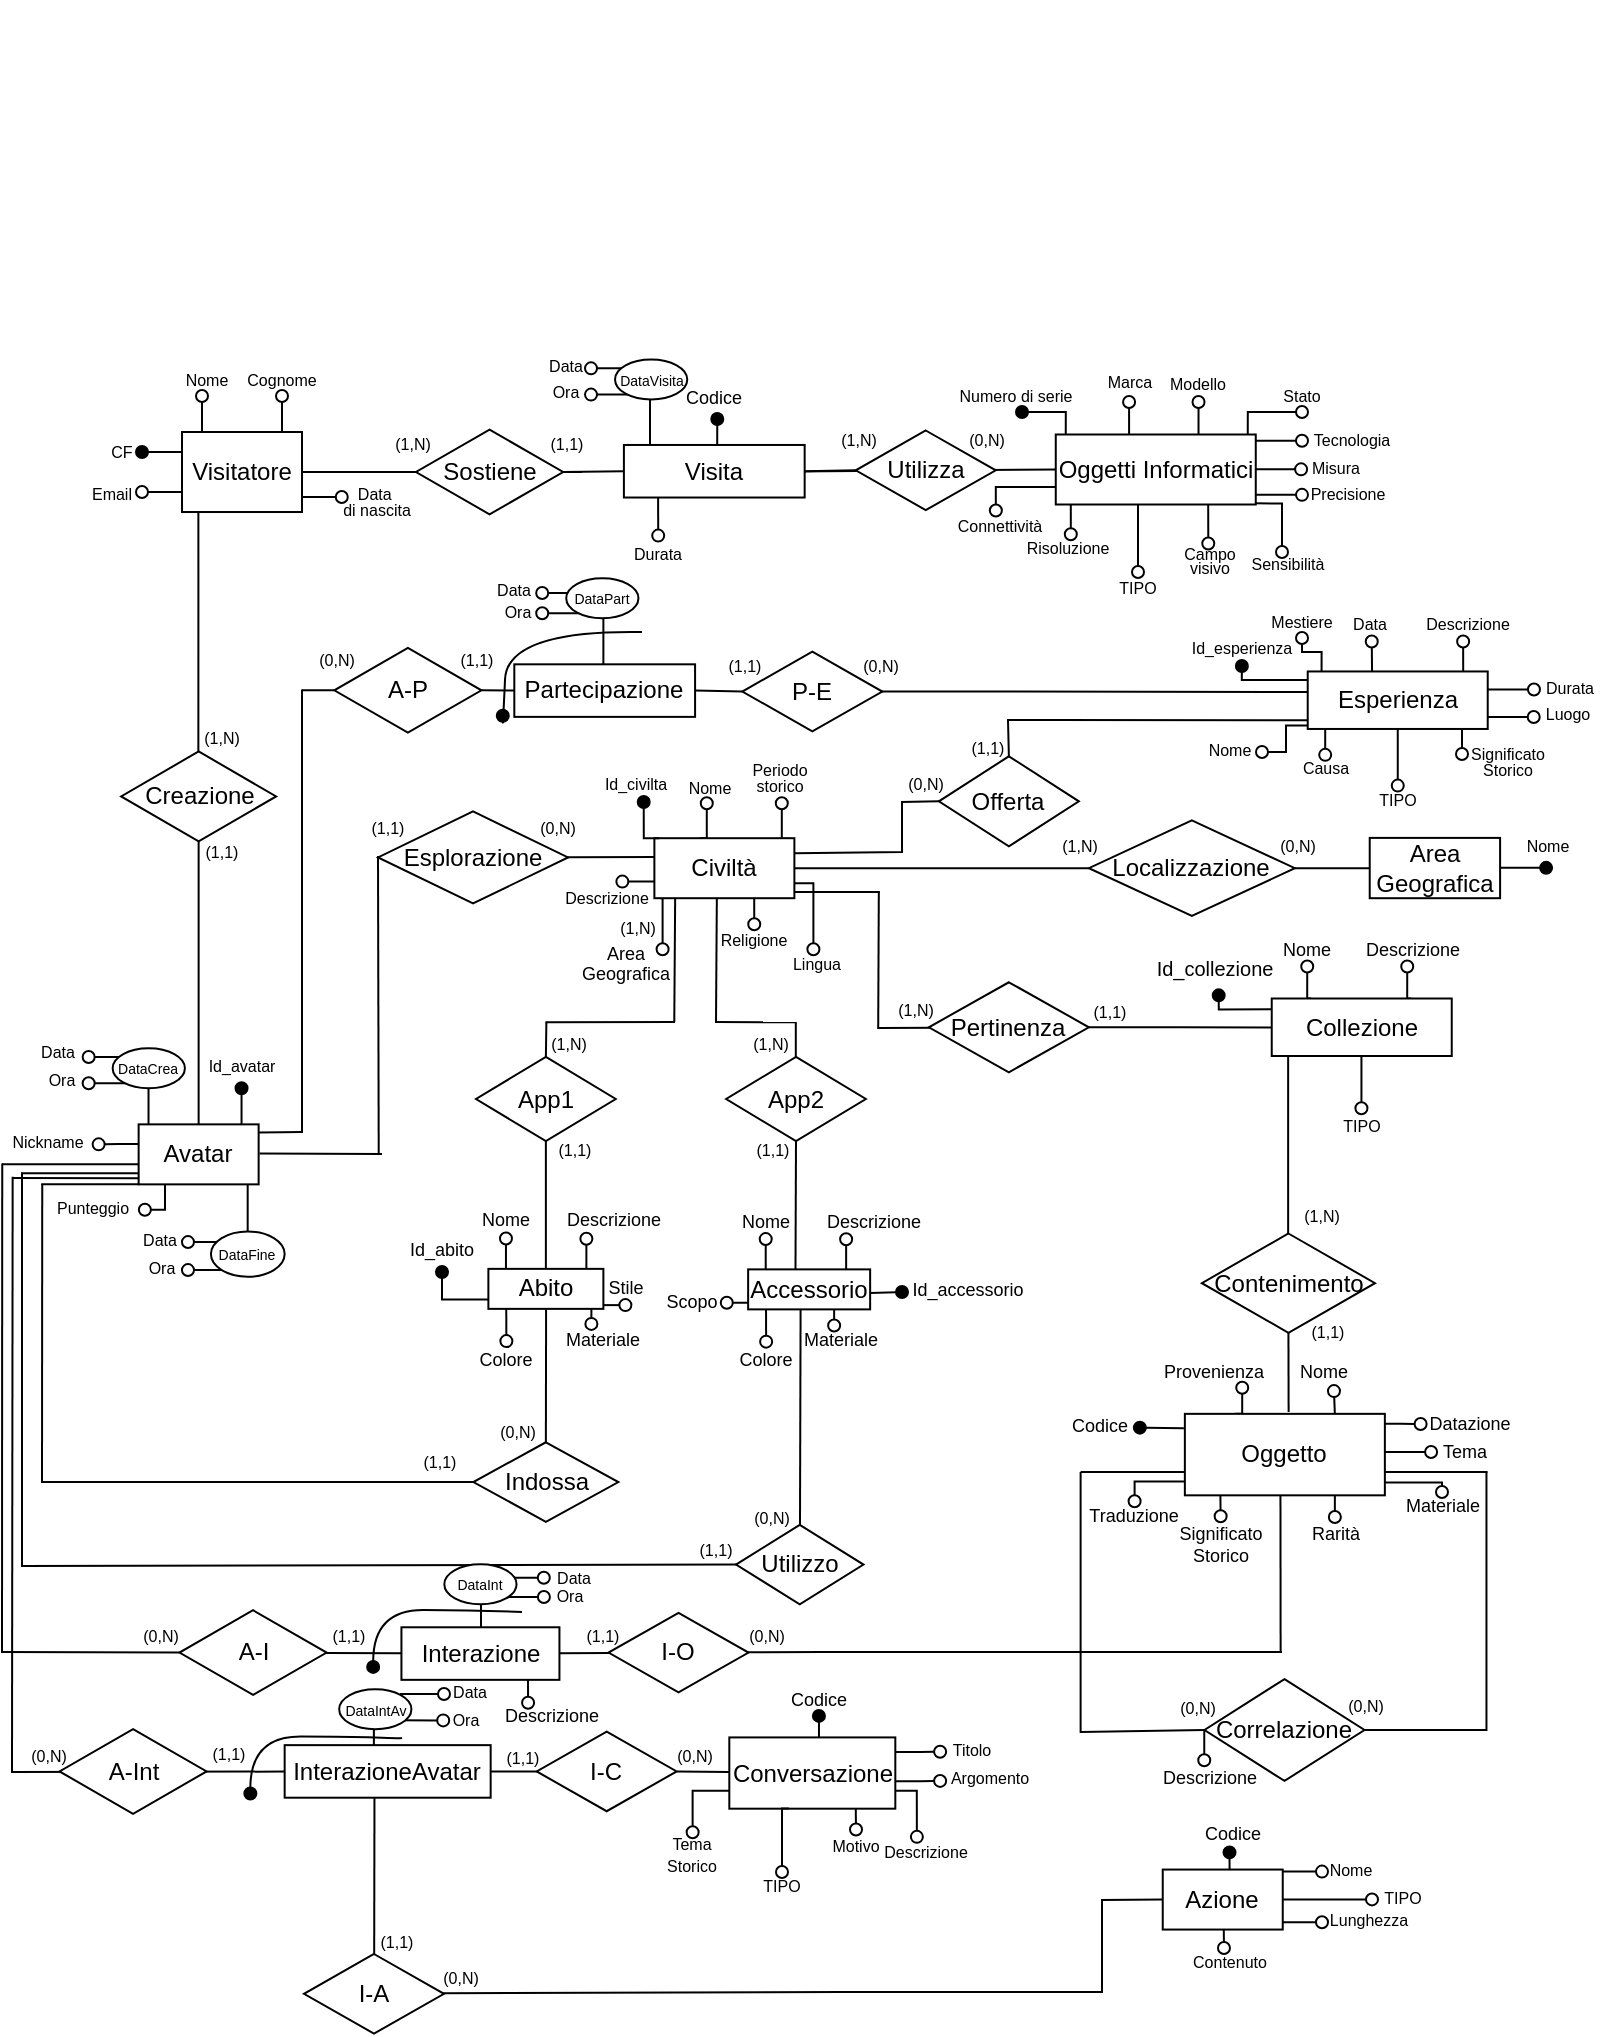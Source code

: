 <mxfile version="24.4.0" type="device">
  <diagram name="Pagina-1" id="xlJhvgW3dntGbL7X99_p">
    <mxGraphModel dx="1240" dy="897" grid="1" gridSize="10" guides="1" tooltips="1" connect="1" arrows="1" fold="1" page="0" pageScale="1" pageWidth="827" pageHeight="1169" math="0" shadow="0">
      <root>
        <mxCell id="0" />
        <mxCell id="1" parent="0" />
        <mxCell id="xFyrg9qpgeF3Z5DftNoa-2" value="" style="edgeStyle=orthogonalEdgeStyle;rounded=0;orthogonalLoop=1;jettySize=auto;html=1;endArrow=none;endFill=0;" parent="1" edge="1">
          <mxGeometry relative="1" as="geometry">
            <Array as="points">
              <mxPoint x="-211.82" y="120" />
              <mxPoint x="-211.82" y="120" />
            </Array>
            <mxPoint x="-211.82" y="90.01" as="sourcePoint" />
            <mxPoint x="-211.82" y="212.7" as="targetPoint" />
          </mxGeometry>
        </mxCell>
        <mxCell id="xFyrg9qpgeF3Z5DftNoa-32" style="edgeStyle=orthogonalEdgeStyle;rounded=0;orthogonalLoop=1;jettySize=auto;html=1;exitX=0;exitY=0.5;exitDx=0;exitDy=0;endArrow=oval;endFill=0;" parent="1" edge="1">
          <mxGeometry relative="1" as="geometry">
            <mxPoint x="-240" y="80" as="targetPoint" />
            <mxPoint x="-220" y="77.115" as="sourcePoint" />
            <Array as="points">
              <mxPoint x="-220" y="80" />
            </Array>
          </mxGeometry>
        </mxCell>
        <mxCell id="esEqVlL6re1M1a8fyDZB-2" value="Visitatore" style="whiteSpace=wrap;html=1;align=center;" parent="1" vertex="1">
          <mxGeometry x="-220" y="50" width="60" height="40.01" as="geometry" />
        </mxCell>
        <mxCell id="xFyrg9qpgeF3Z5DftNoa-36" style="edgeStyle=orthogonalEdgeStyle;rounded=0;orthogonalLoop=1;jettySize=auto;html=1;exitX=0.25;exitY=0;exitDx=0;exitDy=0;entryX=0.5;entryY=1;entryDx=0;entryDy=0;endArrow=oval;endFill=0;" parent="1" edge="1">
          <mxGeometry relative="1" as="geometry">
            <mxPoint x="42.39" y="235.6" as="targetPoint" />
            <mxPoint x="38.82" y="253.1" as="sourcePoint" />
          </mxGeometry>
        </mxCell>
        <mxCell id="xFyrg9qpgeF3Z5DftNoa-37" style="edgeStyle=orthogonalEdgeStyle;rounded=0;orthogonalLoop=1;jettySize=auto;html=1;exitX=0.967;exitY=0.01;exitDx=0;exitDy=0;entryX=0.25;entryY=1;entryDx=0;entryDy=0;endArrow=oval;endFill=0;exitPerimeter=0;" parent="1" source="esEqVlL6re1M1a8fyDZB-8" edge="1">
          <mxGeometry relative="1" as="geometry">
            <mxPoint x="79.9" y="235.6" as="targetPoint" />
            <mxPoint x="91.33" y="253.1" as="sourcePoint" />
          </mxGeometry>
        </mxCell>
        <mxCell id="xFyrg9qpgeF3Z5DftNoa-3" style="edgeStyle=orthogonalEdgeStyle;rounded=0;orthogonalLoop=1;jettySize=auto;html=1;exitX=0.5;exitY=1;exitDx=0;exitDy=0;entryX=0.5;entryY=0;entryDx=0;entryDy=0;endArrow=none;endFill=0;" parent="1" source="xFyrg9qpgeF3Z5DftNoa-1" target="esEqVlL6re1M1a8fyDZB-29" edge="1">
          <mxGeometry relative="1" as="geometry">
            <Array as="points">
              <mxPoint x="-211.68" y="396.18" />
            </Array>
          </mxGeometry>
        </mxCell>
        <mxCell id="xFyrg9qpgeF3Z5DftNoa-1" value="Creazione" style="shape=rhombus;perimeter=rhombusPerimeter;whiteSpace=wrap;html=1;align=center;" parent="1" vertex="1">
          <mxGeometry x="-250.43" y="209.71" width="77.5" height="45" as="geometry" />
        </mxCell>
        <mxCell id="xFyrg9qpgeF3Z5DftNoa-6" value="Indossa" style="shape=rhombus;perimeter=rhombusPerimeter;whiteSpace=wrap;html=1;align=center;" parent="1" vertex="1">
          <mxGeometry x="-74.31" y="555.13" width="72.5" height="39.75" as="geometry" />
        </mxCell>
        <mxCell id="xFyrg9qpgeF3Z5DftNoa-7" value="Utilizzo" style="shape=rhombus;perimeter=rhombusPerimeter;whiteSpace=wrap;html=1;align=center;" parent="1" vertex="1">
          <mxGeometry x="57" y="596.42" width="63.75" height="39.75" as="geometry" />
        </mxCell>
        <mxCell id="xFyrg9qpgeF3Z5DftNoa-29" value="&lt;font style=&quot;font-size: 8px;&quot;&gt;Nome&lt;/font&gt;" style="text;html=1;align=center;verticalAlign=middle;whiteSpace=wrap;rounded=0;" parent="1" vertex="1">
          <mxGeometry x="-220" y="17.51" width="25" height="10" as="geometry" />
        </mxCell>
        <mxCell id="xFyrg9qpgeF3Z5DftNoa-31" value="&lt;font style=&quot;font-size: 8px;&quot;&gt;Cognome&lt;/font&gt;" style="text;html=1;align=center;verticalAlign=middle;whiteSpace=wrap;rounded=0;" parent="1" vertex="1">
          <mxGeometry x="-200" y="7.51" width="60" height="30" as="geometry" />
        </mxCell>
        <mxCell id="xFyrg9qpgeF3Z5DftNoa-34" value="&lt;p style=&quot;line-height: 50%;&quot;&gt;&lt;font style=&quot;font-size: 8px;&quot;&gt;Periodo storico&lt;/font&gt;&lt;/p&gt;" style="text;html=1;align=center;verticalAlign=middle;whiteSpace=wrap;rounded=0;" parent="1" vertex="1">
          <mxGeometry x="64.51" y="221.81" width="27.56" height="0.29" as="geometry" />
        </mxCell>
        <mxCell id="xFyrg9qpgeF3Z5DftNoa-35" value="&lt;font style=&quot;font-size: 8px;&quot;&gt;Nome&lt;/font&gt;" style="text;html=1;align=center;verticalAlign=middle;whiteSpace=wrap;rounded=0;" parent="1" vertex="1">
          <mxGeometry x="13.5" y="211.71" width="60" height="30" as="geometry" />
        </mxCell>
        <mxCell id="IS9MgUI0sy-0iihlmr4d-4" value="&lt;font style=&quot;font-size: 8px;&quot;&gt;Misura&lt;/font&gt;" style="text;html=1;align=center;verticalAlign=middle;whiteSpace=wrap;rounded=1;strokeColor=none;" parent="1" vertex="1">
          <mxGeometry x="331.81" y="61" width="50" height="12" as="geometry" />
        </mxCell>
        <mxCell id="IS9MgUI0sy-0iihlmr4d-5" value="&lt;font style=&quot;font-size: 8px;&quot;&gt;Modello&lt;/font&gt;" style="text;html=1;align=center;verticalAlign=middle;whiteSpace=wrap;rounded=1;strokeColor=none;" parent="1" vertex="1">
          <mxGeometry x="268.37" y="15.01" width="40" height="20" as="geometry" />
        </mxCell>
        <mxCell id="IS9MgUI0sy-0iihlmr4d-10" value="&lt;font style=&quot;font-size: 8px;&quot;&gt;Marca&lt;/font&gt;" style="text;html=1;align=center;verticalAlign=middle;whiteSpace=wrap;rounded=1;strokeColor=none;glass=0;" parent="1" vertex="1">
          <mxGeometry x="228.93" y="16.3" width="50" height="15" as="geometry" />
        </mxCell>
        <mxCell id="IS9MgUI0sy-0iihlmr4d-41" value="&lt;font style=&quot;font-size: 8px;&quot;&gt;Punteggio&lt;/font&gt;" style="text;html=1;align=center;verticalAlign=middle;whiteSpace=wrap;rounded=1;strokeColor=none;" parent="1" vertex="1">
          <mxGeometry x="-288.56" y="425.18" width="49" height="23" as="geometry" />
        </mxCell>
        <mxCell id="psAY5yPwDMX2NuFO3N5F-12" value="&lt;font style=&quot;font-size: 9px;&quot;&gt;Descrizione&lt;/font&gt;" style="text;html=1;align=center;verticalAlign=middle;whiteSpace=wrap;rounded=0;" parent="1" vertex="1">
          <mxGeometry x="377.87" y="300" width="35" height="15" as="geometry" />
        </mxCell>
        <mxCell id="psAY5yPwDMX2NuFO3N5F-13" value="&lt;font style=&quot;font-size: 9px;&quot;&gt;Nome&lt;/font&gt;" style="text;html=1;align=center;verticalAlign=middle;whiteSpace=wrap;rounded=0;" parent="1" vertex="1">
          <mxGeometry x="324.87" y="300" width="35" height="15" as="geometry" />
        </mxCell>
        <mxCell id="sCdLPjGgIY4ofrzn0zne-25" style="edgeStyle=orthogonalEdgeStyle;rounded=0;orthogonalLoop=1;jettySize=auto;html=1;exitX=0.25;exitY=0;exitDx=0;exitDy=0;endArrow=oval;endFill=0;" parent="1" edge="1">
          <mxGeometry relative="1" as="geometry">
            <mxPoint x="374.873" y="154.73" as="targetPoint" />
            <mxPoint x="375.04" y="170.98" as="sourcePoint" />
          </mxGeometry>
        </mxCell>
        <mxCell id="sCdLPjGgIY4ofrzn0zne-29" style="edgeStyle=orthogonalEdgeStyle;rounded=0;orthogonalLoop=1;jettySize=auto;html=1;exitX=0.75;exitY=0;exitDx=0;exitDy=0;endArrow=oval;endFill=0;" parent="1" edge="1">
          <mxGeometry relative="1" as="geometry">
            <mxPoint x="420.57" y="154.73" as="targetPoint" />
            <mxPoint x="422.07" y="170.98" as="sourcePoint" />
          </mxGeometry>
        </mxCell>
        <mxCell id="sCdLPjGgIY4ofrzn0zne-9" value="Offerta" style="shape=rhombus;perimeter=rhombusPerimeter;whiteSpace=wrap;html=1;align=center;" parent="1" vertex="1">
          <mxGeometry x="158.44" y="212.15" width="70" height="45" as="geometry" />
        </mxCell>
        <mxCell id="sCdLPjGgIY4ofrzn0zne-26" value="&lt;font style=&quot;font-size: 8px;&quot;&gt;Nome&lt;/font&gt;" style="text;html=1;align=center;verticalAlign=middle;whiteSpace=wrap;rounded=1;strokeColor=none;" parent="1" vertex="1">
          <mxGeometry x="284.14" y="198.48" width="40" height="20" as="geometry" />
        </mxCell>
        <mxCell id="sCdLPjGgIY4ofrzn0zne-27" value="&lt;font style=&quot;font-size: 8px;&quot;&gt;Descrizione&lt;/font&gt;" style="text;html=1;align=center;verticalAlign=middle;whiteSpace=wrap;rounded=1;strokeColor=none;" parent="1" vertex="1">
          <mxGeometry x="402.86" y="134.73" width="40" height="20" as="geometry" />
        </mxCell>
        <mxCell id="sCdLPjGgIY4ofrzn0zne-28" value="&lt;font style=&quot;font-size: 8px;&quot;&gt;Durata&lt;/font&gt;" style="text;html=1;align=center;verticalAlign=middle;whiteSpace=wrap;rounded=1;strokeColor=none;" parent="1" vertex="1">
          <mxGeometry x="453.86" y="166.98" width="40" height="20" as="geometry" />
        </mxCell>
        <mxCell id="sCdLPjGgIY4ofrzn0zne-32" value="&lt;font style=&quot;font-size: 8px;&quot;&gt;(0,N)&lt;/font&gt;" style="text;html=1;align=center;verticalAlign=middle;whiteSpace=wrap;rounded=1;strokeColor=none;glass=0;" parent="1" vertex="1">
          <mxGeometry x="-56.74" y="239.71" width="50" height="15" as="geometry" />
        </mxCell>
        <mxCell id="sCdLPjGgIY4ofrzn0zne-36" value="&lt;font style=&quot;font-size: 8px;&quot;&gt;(1,1)&lt;/font&gt;" style="text;html=1;align=center;verticalAlign=middle;whiteSpace=wrap;rounded=1;strokeColor=none;glass=0;" parent="1" vertex="1">
          <mxGeometry x="-142.17" y="239.71" width="50" height="15" as="geometry" />
        </mxCell>
        <mxCell id="sCdLPjGgIY4ofrzn0zne-37" value="&lt;font style=&quot;font-size: 8px;&quot;&gt;(1,N)&lt;/font&gt;" style="text;html=1;align=center;verticalAlign=middle;whiteSpace=wrap;rounded=1;strokeColor=none;glass=0;" parent="1" vertex="1">
          <mxGeometry x="-225.11" y="194.71" width="50" height="15" as="geometry" />
        </mxCell>
        <mxCell id="sCdLPjGgIY4ofrzn0zne-38" value="&lt;font style=&quot;font-size: 8px;&quot;&gt;(1,1)&lt;/font&gt;" style="text;html=1;align=center;verticalAlign=middle;whiteSpace=wrap;rounded=1;strokeColor=none;glass=0;" parent="1" vertex="1">
          <mxGeometry x="-225.11" y="251.08" width="50" height="15" as="geometry" />
        </mxCell>
        <mxCell id="sCdLPjGgIY4ofrzn0zne-39" value="&lt;font style=&quot;font-size: 8px;&quot;&gt;(0,N)&lt;/font&gt;" style="text;html=1;align=center;verticalAlign=middle;whiteSpace=wrap;rounded=1;strokeColor=none;glass=0;" parent="1" vertex="1">
          <mxGeometry x="-76.77" y="541.13" width="50" height="15" as="geometry" />
        </mxCell>
        <mxCell id="sCdLPjGgIY4ofrzn0zne-40" value="&lt;font style=&quot;font-size: 8px;&quot;&gt;(1,1)&lt;/font&gt;" style="text;html=1;align=center;verticalAlign=middle;whiteSpace=wrap;rounded=1;strokeColor=none;glass=0;" parent="1" vertex="1">
          <mxGeometry x="-115.67" y="556.13" width="50" height="15" as="geometry" />
        </mxCell>
        <mxCell id="sCdLPjGgIY4ofrzn0zne-41" value="&lt;font style=&quot;font-size: 8px;&quot;&gt;(0,N)&lt;/font&gt;" style="text;html=1;align=center;verticalAlign=middle;whiteSpace=wrap;rounded=1;strokeColor=none;glass=0;" parent="1" vertex="1">
          <mxGeometry x="50.16" y="584.67" width="50" height="15" as="geometry" />
        </mxCell>
        <mxCell id="sCdLPjGgIY4ofrzn0zne-42" value="&lt;font style=&quot;font-size: 8px;&quot;&gt;(1,1&lt;/font&gt;&lt;span style=&quot;font-size: 8px; background-color: initial;&quot;&gt;)&lt;/span&gt;" style="text;html=1;align=center;verticalAlign=middle;whiteSpace=wrap;rounded=1;strokeColor=none;glass=0;" parent="1" vertex="1">
          <mxGeometry x="22.44" y="600.17" width="50" height="15" as="geometry" />
        </mxCell>
        <mxCell id="sCdLPjGgIY4ofrzn0zne-49" value="&lt;span style=&quot;font-size: 8px;&quot;&gt;(0,N)&lt;/span&gt;" style="text;html=1;align=center;verticalAlign=middle;whiteSpace=wrap;rounded=1;strokeColor=none;glass=0;" parent="1" vertex="1">
          <mxGeometry x="126.88" y="217.21" width="50" height="15" as="geometry" />
        </mxCell>
        <mxCell id="sCdLPjGgIY4ofrzn0zne-50" value="&lt;span style=&quot;font-size: 8px;&quot;&gt;(1,1)&lt;/span&gt;" style="text;html=1;align=center;verticalAlign=middle;whiteSpace=wrap;rounded=1;strokeColor=none;glass=0;" parent="1" vertex="1">
          <mxGeometry x="158" y="199.66" width="50" height="15" as="geometry" />
        </mxCell>
        <mxCell id="-KCrA8Snv7a03eBKMKKP-2" value="&lt;font style=&quot;font-size: 8px;&quot;&gt;Luogo&lt;/font&gt;" style="text;html=1;align=center;verticalAlign=middle;whiteSpace=wrap;rounded=1;strokeColor=none;" parent="1" vertex="1">
          <mxGeometry x="452.86" y="180.48" width="40" height="20" as="geometry" />
        </mxCell>
        <mxCell id="-KCrA8Snv7a03eBKMKKP-9" style="edgeStyle=orthogonalEdgeStyle;rounded=0;orthogonalLoop=1;jettySize=auto;html=1;exitX=0.5;exitY=1;exitDx=0;exitDy=0;" parent="1" source="sCdLPjGgIY4ofrzn0zne-49" target="sCdLPjGgIY4ofrzn0zne-49" edge="1">
          <mxGeometry relative="1" as="geometry" />
        </mxCell>
        <mxCell id="O113cSQGS3Kzy_eXXIUR-2" value="&lt;font style=&quot;font-size: 8px;&quot;&gt;(1,1)&lt;/font&gt;" style="text;html=1;align=center;verticalAlign=middle;whiteSpace=wrap;rounded=1;strokeColor=none;glass=0;" parent="1" vertex="1">
          <mxGeometry x="219.31" y="331.68" width="50" height="15" as="geometry" />
        </mxCell>
        <mxCell id="Uv16PW8lFVU73aN1idEa-114" style="edgeStyle=orthogonalEdgeStyle;rounded=0;orthogonalLoop=1;jettySize=auto;html=1;endArrow=none;endFill=0;" parent="1" source="O113cSQGS3Kzy_eXXIUR-4" target="KGt15_m-9OCbbfXcBj1e-68" edge="1">
          <mxGeometry relative="1" as="geometry" />
        </mxCell>
        <mxCell id="O113cSQGS3Kzy_eXXIUR-7" value="&lt;span style=&quot;font-size: 8px;&quot;&gt;(1,N)&lt;/span&gt;" style="text;html=1;align=center;verticalAlign=middle;whiteSpace=wrap;rounded=1;strokeColor=none;glass=0;" parent="1" vertex="1">
          <mxGeometry x="122.44" y="330.18" width="50" height="15" as="geometry" />
        </mxCell>
        <mxCell id="6Y740NKRe_7SumzculxD-2" value="&lt;font style=&quot;font-size: 8px;&quot;&gt;CF&lt;/font&gt;" style="text;html=1;align=center;verticalAlign=middle;whiteSpace=wrap;rounded=0;" parent="1" vertex="1">
          <mxGeometry x="-260" y="54.38" width="20" height="10" as="geometry" />
        </mxCell>
        <mxCell id="6Y740NKRe_7SumzculxD-4" style="edgeStyle=orthogonalEdgeStyle;rounded=0;orthogonalLoop=1;jettySize=auto;html=1;exitX=0;exitY=0;exitDx=0;exitDy=0;endArrow=oval;endFill=0;" parent="1" edge="1">
          <mxGeometry relative="1" as="geometry">
            <mxPoint x="-210" y="32" as="targetPoint" />
            <mxPoint x="-210" y="50" as="sourcePoint" />
            <Array as="points" />
          </mxGeometry>
        </mxCell>
        <mxCell id="6Y740NKRe_7SumzculxD-5" style="edgeStyle=orthogonalEdgeStyle;rounded=0;orthogonalLoop=1;jettySize=auto;html=1;exitX=0;exitY=0;exitDx=0;exitDy=0;endArrow=oval;endFill=0;" parent="1" edge="1">
          <mxGeometry relative="1" as="geometry">
            <mxPoint x="-170" y="32" as="targetPoint" />
            <mxPoint x="-170" y="50" as="sourcePoint" />
            <Array as="points" />
          </mxGeometry>
        </mxCell>
        <mxCell id="6Y740NKRe_7SumzculxD-6" value="&lt;font style=&quot;font-size: 8px;&quot;&gt;Email&lt;/font&gt;" style="text;html=1;align=center;verticalAlign=middle;whiteSpace=wrap;rounded=0;" parent="1" vertex="1">
          <mxGeometry x="-270" y="76" width="30" height="7" as="geometry" />
        </mxCell>
        <mxCell id="6Y740NKRe_7SumzculxD-8" style="edgeStyle=orthogonalEdgeStyle;rounded=0;orthogonalLoop=1;jettySize=auto;html=1;exitX=0;exitY=0.25;exitDx=0;exitDy=0;endArrow=oval;endFill=1;" parent="1" source="esEqVlL6re1M1a8fyDZB-2" edge="1">
          <mxGeometry relative="1" as="geometry">
            <mxPoint x="-240" y="60" as="targetPoint" />
            <mxPoint x="-285" y="38.76" as="sourcePoint" />
            <Array as="points" />
          </mxGeometry>
        </mxCell>
        <mxCell id="6Y740NKRe_7SumzculxD-16" style="edgeStyle=orthogonalEdgeStyle;rounded=0;orthogonalLoop=1;jettySize=auto;html=1;exitX=0;exitY=0.25;exitDx=0;exitDy=0;endArrow=oval;endFill=0;" parent="1" edge="1">
          <mxGeometry relative="1" as="geometry">
            <mxPoint x="-261.68" y="406.18" as="targetPoint" />
            <mxPoint x="-241.68" y="405.95" as="sourcePoint" />
            <Array as="points">
              <mxPoint x="-251.68" y="406.18" />
            </Array>
          </mxGeometry>
        </mxCell>
        <mxCell id="6Y740NKRe_7SumzculxD-17" value="&lt;font style=&quot;font-size: 8px;&quot;&gt;Nickname&lt;/font&gt;" style="text;html=1;align=center;verticalAlign=middle;whiteSpace=wrap;rounded=1;strokeColor=none;" parent="1" vertex="1">
          <mxGeometry x="-301.68" y="392.18" width="30" height="23.5" as="geometry" />
        </mxCell>
        <mxCell id="6Y740NKRe_7SumzculxD-43" value="" style="endArrow=none;html=1;rounded=0;" parent="1" edge="1">
          <mxGeometry width="50" height="50" relative="1" as="geometry">
            <mxPoint x="-310" y="416.18" as="sourcePoint" />
            <mxPoint x="-241.68" y="416.18" as="targetPoint" />
          </mxGeometry>
        </mxCell>
        <mxCell id="6Y740NKRe_7SumzculxD-44" value="" style="endArrow=none;html=1;rounded=0;" parent="1" edge="1">
          <mxGeometry width="50" height="50" relative="1" as="geometry">
            <mxPoint x="-290.4" y="426.18" as="sourcePoint" />
            <mxPoint x="-241.68" y="426.18" as="targetPoint" />
          </mxGeometry>
        </mxCell>
        <mxCell id="6Y740NKRe_7SumzculxD-45" value="" style="endArrow=none;html=1;rounded=0;" parent="1" edge="1">
          <mxGeometry width="50" height="50" relative="1" as="geometry">
            <mxPoint x="-310" y="660.085" as="sourcePoint" />
            <mxPoint x="-309.88" y="415.7" as="targetPoint" />
          </mxGeometry>
        </mxCell>
        <mxCell id="6Y740NKRe_7SumzculxD-46" value="" style="endArrow=none;html=1;rounded=0;" parent="1" edge="1">
          <mxGeometry width="50" height="50" relative="1" as="geometry">
            <mxPoint x="-290" y="575.5" as="sourcePoint" />
            <mxPoint x="-289.88" y="426" as="targetPoint" />
          </mxGeometry>
        </mxCell>
        <mxCell id="6Y740NKRe_7SumzculxD-47" value="" style="endArrow=none;html=1;rounded=0;entryX=0;entryY=0.5;entryDx=0;entryDy=0;" parent="1" target="xFyrg9qpgeF3Z5DftNoa-6" edge="1">
          <mxGeometry width="50" height="50" relative="1" as="geometry">
            <mxPoint x="-290" y="575" as="sourcePoint" />
            <mxPoint x="35.63" y="570.75" as="targetPoint" />
          </mxGeometry>
        </mxCell>
        <mxCell id="6Y740NKRe_7SumzculxD-48" value="" style="endArrow=none;html=1;rounded=0;entryX=0;entryY=0.5;entryDx=0;entryDy=0;" parent="1" target="xFyrg9qpgeF3Z5DftNoa-7" edge="1">
          <mxGeometry width="50" height="50" relative="1" as="geometry">
            <mxPoint x="-300" y="617" as="sourcePoint" />
            <mxPoint x="244.38" y="618" as="targetPoint" />
          </mxGeometry>
        </mxCell>
        <mxCell id="6Y740NKRe_7SumzculxD-64" value="" style="endArrow=none;html=1;rounded=0;" parent="1" edge="1">
          <mxGeometry width="50" height="50" relative="1" as="geometry">
            <mxPoint x="47" y="345.5" as="sourcePoint" />
            <mxPoint x="47.44" y="280" as="targetPoint" />
          </mxGeometry>
        </mxCell>
        <mxCell id="6Y740NKRe_7SumzculxD-76" value="" style="endArrow=none;html=1;rounded=0;entryX=0.543;entryY=0.997;entryDx=0;entryDy=0;entryPerimeter=0;exitX=0.5;exitY=0;exitDx=0;exitDy=0;" parent="1" source="xFyrg9qpgeF3Z5DftNoa-6" edge="1">
          <mxGeometry width="50" height="50" relative="1" as="geometry">
            <mxPoint x="-38" y="550" as="sourcePoint" />
            <mxPoint x="-37.957" y="488.69" as="targetPoint" />
          </mxGeometry>
        </mxCell>
        <mxCell id="KGt15_m-9OCbbfXcBj1e-8" value="&lt;font style=&quot;font-size: 8px;&quot;&gt;(1,N)&lt;/font&gt;" style="text;html=1;align=center;verticalAlign=middle;whiteSpace=wrap;rounded=1;strokeColor=none;glass=0;" parent="1" vertex="1">
          <mxGeometry x="-17.37" y="289.2" width="50" height="15" as="geometry" />
        </mxCell>
        <mxCell id="KGt15_m-9OCbbfXcBj1e-15" value="" style="endArrow=none;html=1;rounded=0;exitX=1;exitY=0.5;exitDx=0;exitDy=0;" parent="1" source="esEqVlL6re1M1a8fyDZB-2" edge="1">
          <mxGeometry width="50" height="50" relative="1" as="geometry">
            <mxPoint x="-70" y="60" as="sourcePoint" />
            <mxPoint x="-20" y="70" as="targetPoint" />
          </mxGeometry>
        </mxCell>
        <mxCell id="KGt15_m-9OCbbfXcBj1e-16" value="" style="endArrow=none;html=1;rounded=0;exitX=1;exitY=0.5;exitDx=0;exitDy=0;entryX=0;entryY=0.5;entryDx=0;entryDy=0;" parent="1" target="esEqVlL6re1M1a8fyDZB-7" edge="1">
          <mxGeometry width="50" height="50" relative="1" as="geometry">
            <mxPoint x="46.88" y="70.015" as="sourcePoint" />
            <mxPoint x="120" y="-10" as="targetPoint" />
          </mxGeometry>
        </mxCell>
        <mxCell id="KGt15_m-9OCbbfXcBj1e-27" style="edgeStyle=orthogonalEdgeStyle;rounded=0;orthogonalLoop=1;jettySize=auto;html=1;exitX=0;exitY=0;exitDx=0;exitDy=0;endArrow=oval;endFill=1;" parent="1" edge="1">
          <mxGeometry relative="1" as="geometry">
            <mxPoint x="200" y="40" as="targetPoint" />
            <mxPoint x="221.88" y="51.25" as="sourcePoint" />
            <Array as="points">
              <mxPoint x="222" y="40" />
              <mxPoint x="222" y="40" />
            </Array>
          </mxGeometry>
        </mxCell>
        <mxCell id="KGt15_m-9OCbbfXcBj1e-28" value="&lt;font style=&quot;font-size: 8px;&quot;&gt;Numero di serie&lt;/font&gt;" style="text;html=1;align=center;verticalAlign=middle;whiteSpace=wrap;rounded=1;strokeColor=none;glass=0;" parent="1" vertex="1">
          <mxGeometry x="163.76" y="27.51" width="65.62" height="7.5" as="geometry" />
        </mxCell>
        <mxCell id="KGt15_m-9OCbbfXcBj1e-29" style="edgeStyle=orthogonalEdgeStyle;rounded=0;orthogonalLoop=1;jettySize=auto;html=1;exitX=0;exitY=0;exitDx=0;exitDy=0;endArrow=oval;endFill=0;" parent="1" edge="1">
          <mxGeometry relative="1" as="geometry">
            <mxPoint x="253.54" y="35.01" as="targetPoint" />
            <mxPoint x="253.54" y="53.01" as="sourcePoint" />
            <Array as="points" />
          </mxGeometry>
        </mxCell>
        <mxCell id="KGt15_m-9OCbbfXcBj1e-30" style="edgeStyle=orthogonalEdgeStyle;rounded=0;orthogonalLoop=1;jettySize=auto;html=1;exitX=0;exitY=0;exitDx=0;exitDy=0;endArrow=oval;endFill=0;" parent="1" edge="1">
          <mxGeometry relative="1" as="geometry">
            <mxPoint x="288.26" y="35.01" as="targetPoint" />
            <mxPoint x="288.26" y="53.01" as="sourcePoint" />
            <Array as="points" />
          </mxGeometry>
        </mxCell>
        <mxCell id="KGt15_m-9OCbbfXcBj1e-31" style="edgeStyle=orthogonalEdgeStyle;rounded=0;orthogonalLoop=1;jettySize=auto;html=1;exitX=1;exitY=0.5;exitDx=0;exitDy=0;endArrow=oval;endFill=0;" parent="1" edge="1">
          <mxGeometry relative="1" as="geometry">
            <mxPoint x="316.43" y="68.67" as="sourcePoint" />
            <mxPoint x="339.55" y="68.67" as="targetPoint" />
          </mxGeometry>
        </mxCell>
        <mxCell id="KGt15_m-9OCbbfXcBj1e-32" style="edgeStyle=orthogonalEdgeStyle;rounded=0;orthogonalLoop=1;jettySize=auto;html=1;exitX=1;exitY=0.5;exitDx=0;exitDy=0;endArrow=oval;endFill=0;" parent="1" edge="1">
          <mxGeometry relative="1" as="geometry">
            <mxPoint x="316.88" y="54.38" as="sourcePoint" />
            <mxPoint x="340" y="54.38" as="targetPoint" />
          </mxGeometry>
        </mxCell>
        <mxCell id="KGt15_m-9OCbbfXcBj1e-33" value="&lt;font style=&quot;font-size: 8px;&quot;&gt;Tecnologia&lt;/font&gt;" style="text;html=1;align=center;verticalAlign=middle;whiteSpace=wrap;rounded=1;strokeColor=none;" parent="1" vertex="1">
          <mxGeometry x="341.88" y="43.38" width="46" height="19" as="geometry" />
        </mxCell>
        <mxCell id="KGt15_m-9OCbbfXcBj1e-48" value="&lt;p style=&quot;line-height: 70%;&quot;&gt;&lt;font style=&quot;font-size: 9px;&quot;&gt;Area Geografica&lt;/font&gt;&lt;/p&gt;" style="text;html=1;align=center;verticalAlign=middle;whiteSpace=wrap;rounded=0;" parent="1" vertex="1">
          <mxGeometry x="-27.74" y="300" width="60" height="30" as="geometry" />
        </mxCell>
        <mxCell id="KGt15_m-9OCbbfXcBj1e-53" style="edgeStyle=orthogonalEdgeStyle;rounded=0;orthogonalLoop=1;jettySize=auto;html=1;exitX=0.25;exitY=1;exitDx=0;exitDy=0;endArrow=oval;endFill=0;" parent="1" edge="1">
          <mxGeometry relative="1" as="geometry">
            <mxPoint x="19.21" y="283.1" as="sourcePoint" />
            <mxPoint x="20.3" y="308.6" as="targetPoint" />
          </mxGeometry>
        </mxCell>
        <mxCell id="KGt15_m-9OCbbfXcBj1e-54" value="" style="endArrow=none;html=1;rounded=0;exitX=1;exitY=0.25;exitDx=0;exitDy=0;entryX=0;entryY=0.5;entryDx=0;entryDy=0;" parent="1" source="esEqVlL6re1M1a8fyDZB-8" target="sCdLPjGgIY4ofrzn0zne-9" edge="1">
          <mxGeometry width="50" height="50" relative="1" as="geometry">
            <mxPoint x="130.38" y="288.6" as="sourcePoint" />
            <mxPoint x="180.38" y="238.6" as="targetPoint" />
            <Array as="points">
              <mxPoint x="140" y="260" />
              <mxPoint x="140" y="235" />
            </Array>
          </mxGeometry>
        </mxCell>
        <mxCell id="KGt15_m-9OCbbfXcBj1e-66" style="edgeStyle=orthogonalEdgeStyle;rounded=0;orthogonalLoop=1;jettySize=auto;html=1;exitX=1;exitY=0.5;exitDx=0;exitDy=0;endArrow=oval;endFill=0;" parent="1" edge="1">
          <mxGeometry relative="1" as="geometry">
            <mxPoint x="432.86" y="178.78" as="sourcePoint" />
            <mxPoint x="455.98" y="178.78" as="targetPoint" />
          </mxGeometry>
        </mxCell>
        <mxCell id="KGt15_m-9OCbbfXcBj1e-67" style="edgeStyle=orthogonalEdgeStyle;rounded=0;orthogonalLoop=1;jettySize=auto;html=1;exitX=1;exitY=0.5;exitDx=0;exitDy=0;endArrow=oval;endFill=0;" parent="1" edge="1">
          <mxGeometry relative="1" as="geometry">
            <mxPoint x="432.86" y="192.48" as="sourcePoint" />
            <mxPoint x="455.86" y="192.48" as="targetPoint" />
            <Array as="points">
              <mxPoint x="448.86" y="192.48" />
            </Array>
          </mxGeometry>
        </mxCell>
        <mxCell id="KGt15_m-9OCbbfXcBj1e-70" value="" style="endArrow=none;html=1;rounded=0;" parent="1" edge="1">
          <mxGeometry width="50" height="50" relative="1" as="geometry">
            <mxPoint x="85" y="280" as="sourcePoint" />
            <mxPoint x="128.91" y="280" as="targetPoint" />
          </mxGeometry>
        </mxCell>
        <mxCell id="KGt15_m-9OCbbfXcBj1e-71" style="edgeStyle=orthogonalEdgeStyle;rounded=0;orthogonalLoop=1;jettySize=auto;html=1;exitX=0.75;exitY=0;exitDx=0;exitDy=0;endArrow=oval;endFill=0;" parent="1" edge="1">
          <mxGeometry relative="1" as="geometry">
            <mxPoint x="344.62" y="333.24" as="sourcePoint" />
            <mxPoint x="342.62" y="317.24" as="targetPoint" />
          </mxGeometry>
        </mxCell>
        <mxCell id="KGt15_m-9OCbbfXcBj1e-72" style="edgeStyle=orthogonalEdgeStyle;rounded=0;orthogonalLoop=1;jettySize=auto;html=1;exitX=0.75;exitY=0;exitDx=0;exitDy=0;endArrow=oval;endFill=0;" parent="1" edge="1">
          <mxGeometry relative="1" as="geometry">
            <mxPoint x="394.62" y="333.25" as="sourcePoint" />
            <mxPoint x="392.62" y="317.25" as="targetPoint" />
          </mxGeometry>
        </mxCell>
        <mxCell id="KGt15_m-9OCbbfXcBj1e-87" value="" style="endArrow=none;html=1;rounded=0;" parent="1" edge="1">
          <mxGeometry width="50" height="50" relative="1" as="geometry">
            <mxPoint x="333.07" y="452" as="sourcePoint" />
            <mxPoint x="333.07" y="362" as="targetPoint" />
          </mxGeometry>
        </mxCell>
        <mxCell id="KGt15_m-9OCbbfXcBj1e-90" value="" style="endArrow=none;html=1;rounded=0;exitX=0.5;exitY=1;exitDx=0;exitDy=0;" parent="1" source="yjBL0NTRzS2PuPFi7aJE-12" edge="1">
          <mxGeometry width="50" height="50" relative="1" as="geometry">
            <mxPoint x="85.898" y="520.425" as="sourcePoint" />
            <mxPoint x="333.31" y="540" as="targetPoint" />
          </mxGeometry>
        </mxCell>
        <mxCell id="sCdLPjGgIY4ofrzn0zne-51" value="&lt;span style=&quot;font-size: 8px;&quot;&gt;(1,N)&lt;/span&gt;" style="text;html=1;align=center;verticalAlign=middle;whiteSpace=wrap;rounded=1;strokeColor=none;glass=0;" parent="1" vertex="1">
          <mxGeometry x="324.87" y="432.9" width="50" height="15.277" as="geometry" />
        </mxCell>
        <mxCell id="psAY5yPwDMX2NuFO3N5F-20" value="&lt;font style=&quot;font-size: 9px;&quot;&gt;Nome&lt;/font&gt;" style="text;html=1;align=center;verticalAlign=middle;whiteSpace=wrap;rounded=0;" parent="1" vertex="1">
          <mxGeometry x="331.43" y="510.371" width="40" height="17.314" as="geometry" />
        </mxCell>
        <mxCell id="psAY5yPwDMX2NuFO3N5F-21" value="&lt;font style=&quot;font-size: 9px;&quot;&gt;Provenienza&lt;/font&gt;" style="text;html=1;align=center;verticalAlign=middle;whiteSpace=wrap;rounded=0;" parent="1" vertex="1">
          <mxGeometry x="276.43" y="510.371" width="40" height="17.314" as="geometry" />
        </mxCell>
        <mxCell id="psAY5yPwDMX2NuFO3N5F-22" value="&lt;font style=&quot;font-size: 9px;&quot;&gt;Codice&lt;/font&gt;" style="text;html=1;align=center;verticalAlign=middle;whiteSpace=wrap;rounded=0;" parent="1" vertex="1">
          <mxGeometry x="219.31" y="542" width="40" height="8" as="geometry" />
        </mxCell>
        <mxCell id="psAY5yPwDMX2NuFO3N5F-24" value="&lt;font style=&quot;font-size: 9px;&quot;&gt;Datazione&lt;/font&gt;" style="text;html=1;align=center;verticalAlign=middle;whiteSpace=wrap;rounded=0;" parent="1" vertex="1">
          <mxGeometry x="404.31" y="536" width="40" height="17.314" as="geometry" />
        </mxCell>
        <mxCell id="psAY5yPwDMX2NuFO3N5F-25" value="&lt;p style=&quot;line-height: 77%;&quot;&gt;&lt;font style=&quot;font-size: 9px;&quot;&gt;Significato Storico&lt;/font&gt;&lt;/p&gt;" style="text;html=1;align=center;verticalAlign=middle;whiteSpace=wrap;rounded=0;spacing=2;spacingTop=0;" parent="1" vertex="1">
          <mxGeometry x="271.81" y="597.0" width="55" height="17.314" as="geometry" />
        </mxCell>
        <mxCell id="psAY5yPwDMX2NuFO3N5F-27" style="edgeStyle=orthogonalEdgeStyle;rounded=0;orthogonalLoop=1;jettySize=auto;html=1;exitX=0.75;exitY=0;exitDx=0;exitDy=0;entryX=0.614;entryY=1.108;entryDx=0;entryDy=0;entryPerimeter=0;endArrow=oval;endFill=0;" parent="1" source="esEqVlL6re1M1a8fyDZB-14" target="psAY5yPwDMX2NuFO3N5F-20" edge="1">
          <mxGeometry relative="1" as="geometry" />
        </mxCell>
        <mxCell id="psAY5yPwDMX2NuFO3N5F-28" style="edgeStyle=orthogonalEdgeStyle;rounded=0;orthogonalLoop=1;jettySize=auto;html=1;exitX=0.25;exitY=0;exitDx=0;exitDy=0;entryX=0.842;entryY=1.009;entryDx=0;entryDy=0;entryPerimeter=0;endArrow=oval;endFill=0;" parent="1" source="esEqVlL6re1M1a8fyDZB-14" target="psAY5yPwDMX2NuFO3N5F-21" edge="1">
          <mxGeometry relative="1" as="geometry" />
        </mxCell>
        <mxCell id="psAY5yPwDMX2NuFO3N5F-32" style="edgeStyle=orthogonalEdgeStyle;rounded=0;orthogonalLoop=1;jettySize=auto;html=1;exitX=0.75;exitY=1;exitDx=0;exitDy=0;entryX=0.578;entryY=0.124;entryDx=0;entryDy=0;entryPerimeter=0;endArrow=oval;endFill=0;" parent="1" source="esEqVlL6re1M1a8fyDZB-14" edge="1">
          <mxGeometry relative="1" as="geometry">
            <mxPoint x="356.43" y="592.469" as="targetPoint" />
          </mxGeometry>
        </mxCell>
        <mxCell id="sCdLPjGgIY4ofrzn0zne-52" value="&lt;span style=&quot;font-size: 8px;&quot;&gt;(1,1)&lt;/span&gt;" style="text;html=1;align=center;verticalAlign=middle;whiteSpace=wrap;rounded=1;strokeColor=none;glass=0;" parent="1" vertex="1">
          <mxGeometry x="327.87" y="491.861" width="50" height="15.277" as="geometry" />
        </mxCell>
        <mxCell id="KGt15_m-9OCbbfXcBj1e-92" value="" style="endArrow=none;html=1;rounded=0;entryX=-0.006;entryY=0.815;entryDx=0;entryDy=0;entryPerimeter=0;" parent="1" target="esEqVlL6re1M1a8fyDZB-29" edge="1">
          <mxGeometry width="50" height="50" relative="1" as="geometry">
            <mxPoint x="-300.5" y="420.68" as="sourcePoint" />
            <mxPoint x="-328.56" y="439.18" as="targetPoint" />
          </mxGeometry>
        </mxCell>
        <mxCell id="KGt15_m-9OCbbfXcBj1e-93" value="" style="endArrow=none;html=1;rounded=0;" parent="1" edge="1">
          <mxGeometry width="50" height="50" relative="1" as="geometry">
            <mxPoint x="-300" y="617.5" as="sourcePoint" />
            <mxPoint x="-300" y="420.43" as="targetPoint" />
          </mxGeometry>
        </mxCell>
        <mxCell id="KGt15_m-9OCbbfXcBj1e-94" value="" style="endArrow=none;html=1;rounded=0;" parent="1" source="QMaH3NDAXjiI4MQNCzqP-25" edge="1">
          <mxGeometry width="50" height="50" relative="1" as="geometry">
            <mxPoint x="-310.5" y="660" as="sourcePoint" />
            <mxPoint x="330" y="660" as="targetPoint" />
            <Array as="points">
              <mxPoint x="100" y="660" />
            </Array>
          </mxGeometry>
        </mxCell>
        <mxCell id="KGt15_m-9OCbbfXcBj1e-96" style="edgeStyle=orthogonalEdgeStyle;rounded=0;orthogonalLoop=1;jettySize=auto;html=1;endArrow=oval;endFill=1;" parent="1" edge="1">
          <mxGeometry relative="1" as="geometry">
            <mxPoint x="280.93" y="548.07" as="sourcePoint" />
            <mxPoint x="258.93" y="547.82" as="targetPoint" />
            <Array as="points">
              <mxPoint x="280.93" y="548.07" />
              <mxPoint x="281.93" y="548.07" />
            </Array>
          </mxGeometry>
        </mxCell>
        <mxCell id="KGt15_m-9OCbbfXcBj1e-99" value="&lt;font style=&quot;font-size: 9px;&quot;&gt;Rarità&lt;/font&gt;" style="text;html=1;align=center;verticalAlign=middle;whiteSpace=wrap;rounded=0;" parent="1" vertex="1">
          <mxGeometry x="336.81" y="590.902" width="40" height="17.314" as="geometry" />
        </mxCell>
        <mxCell id="KGt15_m-9OCbbfXcBj1e-102" style="edgeStyle=orthogonalEdgeStyle;rounded=0;orthogonalLoop=1;jettySize=auto;html=1;exitX=0.75;exitY=1;exitDx=0;exitDy=0;entryX=0.578;entryY=0.124;entryDx=0;entryDy=0;entryPerimeter=0;endArrow=oval;endFill=0;" parent="1" edge="1">
          <mxGeometry relative="1" as="geometry">
            <mxPoint x="299.2" y="581.66" as="sourcePoint" />
            <mxPoint x="299.32" y="592.129" as="targetPoint" />
          </mxGeometry>
        </mxCell>
        <mxCell id="gRMJBaIaPO6nrwJoSVO4-1" style="edgeStyle=orthogonalEdgeStyle;rounded=0;orthogonalLoop=1;jettySize=auto;html=1;exitX=0.053;exitY=1.011;exitDx=0;exitDy=0;endArrow=oval;endFill=0;exitPerimeter=0;" parent="1" edge="1">
          <mxGeometry relative="1" as="geometry">
            <mxPoint x="-238.56" y="438.85" as="targetPoint" />
            <mxPoint x="-228.5" y="426.18" as="sourcePoint" />
            <Array as="points">
              <mxPoint x="-228.56" y="438.85" />
            </Array>
          </mxGeometry>
        </mxCell>
        <mxCell id="QMaH3NDAXjiI4MQNCzqP-11" value="&lt;span style=&quot;font-size: 8px;&quot;&gt;(0,N)&lt;/span&gt;" style="text;html=1;align=center;verticalAlign=middle;whiteSpace=wrap;rounded=1;strokeColor=none;glass=0;" parent="1" vertex="1">
          <mxGeometry x="-241.68" y="647.26" width="22.5" height="6.75" as="geometry" />
        </mxCell>
        <mxCell id="QMaH3NDAXjiI4MQNCzqP-12" value="&lt;font style=&quot;font-size: 8px;&quot;&gt;(0,N)&lt;/font&gt;" style="text;html=1;align=center;verticalAlign=middle;whiteSpace=wrap;rounded=1;strokeColor=none;glass=0;" parent="1" vertex="1">
          <mxGeometry x="60.95" y="647.16" width="22.5" height="6.75" as="geometry" />
        </mxCell>
        <mxCell id="QMaH3NDAXjiI4MQNCzqP-26" value="&lt;span style=&quot;font-size: 8px;&quot;&gt;(1,1)&lt;/span&gt;" style="text;html=1;align=center;verticalAlign=middle;whiteSpace=wrap;rounded=1;strokeColor=none;glass=0;" parent="1" vertex="1">
          <mxGeometry x="-147.69" y="647.26" width="22.5" height="6.75" as="geometry" />
        </mxCell>
        <mxCell id="QMaH3NDAXjiI4MQNCzqP-27" value="&lt;span style=&quot;font-size: 8px;&quot;&gt;(1,1)&lt;/span&gt;" style="text;html=1;align=center;verticalAlign=middle;whiteSpace=wrap;rounded=1;strokeColor=none;glass=0;" parent="1" vertex="1">
          <mxGeometry x="-20.52" y="647.16" width="22.5" height="6.75" as="geometry" />
        </mxCell>
        <mxCell id="QMaH3NDAXjiI4MQNCzqP-76" style="edgeStyle=orthogonalEdgeStyle;rounded=0;orthogonalLoop=1;jettySize=auto;html=1;exitX=0.5;exitY=1;exitDx=0;exitDy=0;" parent="1" edge="1">
          <mxGeometry relative="1" as="geometry">
            <mxPoint x="-94.44" y="155.87" as="sourcePoint" />
            <mxPoint x="-94.44" y="155.87" as="targetPoint" />
          </mxGeometry>
        </mxCell>
        <mxCell id="QMaH3NDAXjiI4MQNCzqP-91" value="&lt;font style=&quot;font-size: 8px;&quot;&gt;Ora&lt;/font&gt;" style="text;html=1;align=center;verticalAlign=middle;whiteSpace=wrap;rounded=1;strokeColor=none;glass=0;" parent="1" vertex="1">
          <mxGeometry x="-53.49" y="21.38" width="50" height="15" as="geometry" />
        </mxCell>
        <mxCell id="QMaH3NDAXjiI4MQNCzqP-93" value="&lt;font style=&quot;font-size: 8px;&quot;&gt;Data&lt;/font&gt;" style="text;html=1;align=center;verticalAlign=middle;whiteSpace=wrap;rounded=1;strokeColor=none;glass=0;" parent="1" vertex="1">
          <mxGeometry x="-53.49" y="8.82" width="50" height="15" as="geometry" />
        </mxCell>
        <mxCell id="QMaH3NDAXjiI4MQNCzqP-94" style="edgeStyle=orthogonalEdgeStyle;rounded=0;orthogonalLoop=1;jettySize=auto;html=1;exitX=0;exitY=0;exitDx=0;exitDy=0;endArrow=oval;endFill=0;" parent="1" edge="1">
          <mxGeometry relative="1" as="geometry">
            <mxPoint x="-15.49" y="18.18" as="targetPoint" />
            <mxPoint x="3.89" y="18.18" as="sourcePoint" />
            <Array as="points" />
          </mxGeometry>
        </mxCell>
        <mxCell id="QMaH3NDAXjiI4MQNCzqP-95" style="edgeStyle=orthogonalEdgeStyle;rounded=0;orthogonalLoop=1;jettySize=auto;html=1;endArrow=oval;endFill=0;" parent="1" edge="1">
          <mxGeometry relative="1" as="geometry">
            <mxPoint x="-15.49" y="31.3" as="targetPoint" />
            <mxPoint x="4.51" y="31.3" as="sourcePoint" />
            <Array as="points" />
          </mxGeometry>
        </mxCell>
        <mxCell id="QMaH3NDAXjiI4MQNCzqP-96" value="" style="endArrow=none;html=1;rounded=0;entryX=0.551;entryY=1.003;entryDx=0;entryDy=0;entryPerimeter=0;" parent="1" edge="1">
          <mxGeometry width="50" height="50" relative="1" as="geometry">
            <mxPoint x="14.01" y="56.92" as="sourcePoint" />
            <mxPoint x="14.01" y="33.86" as="targetPoint" />
          </mxGeometry>
        </mxCell>
        <mxCell id="QMaH3NDAXjiI4MQNCzqP-97" value="&lt;p style=&quot;line-height: 110%;&quot;&gt;&lt;font style=&quot;font-size: 7px;&quot;&gt;DataVisita&lt;/font&gt;&lt;/p&gt;" style="ellipse;whiteSpace=wrap;html=1;" parent="1" vertex="1">
          <mxGeometry x="-3.49" y="13.8" width="36.12" height="20" as="geometry" />
        </mxCell>
        <mxCell id="QMaH3NDAXjiI4MQNCzqP-99" value="&lt;font style=&quot;font-size: 8px;&quot;&gt;Durata&lt;/font&gt;" style="text;html=1;align=center;verticalAlign=middle;whiteSpace=wrap;rounded=1;strokeColor=none;glass=0;" parent="1" vertex="1">
          <mxGeometry x="-6.74" y="101.13" width="50" height="17" as="geometry" />
        </mxCell>
        <mxCell id="QMaH3NDAXjiI4MQNCzqP-100" style="edgeStyle=orthogonalEdgeStyle;rounded=0;orthogonalLoop=1;jettySize=auto;html=1;exitX=1;exitY=0.5;exitDx=0;exitDy=0;endArrow=oval;endFill=0;" parent="1" edge="1">
          <mxGeometry relative="1" as="geometry">
            <mxPoint x="18.47" y="101.84" as="targetPoint" />
            <mxPoint x="18.06" y="81.42" as="sourcePoint" />
            <Array as="points">
              <mxPoint x="18.06" y="101.42" />
            </Array>
          </mxGeometry>
        </mxCell>
        <mxCell id="QMaH3NDAXjiI4MQNCzqP-101" value="&lt;span style=&quot;font-size: 8px;&quot;&gt;(1,N)&lt;/span&gt;" style="text;html=1;align=center;verticalAlign=middle;whiteSpace=wrap;rounded=1;strokeColor=none;glass=0;" parent="1" vertex="1">
          <mxGeometry x="-115.62" y="51.25" width="22.5" height="6.75" as="geometry" />
        </mxCell>
        <mxCell id="QMaH3NDAXjiI4MQNCzqP-102" value="&lt;font style=&quot;font-size: 8px;&quot;&gt;(0,N)&lt;/font&gt;" style="text;html=1;align=center;verticalAlign=middle;whiteSpace=wrap;rounded=1;strokeColor=none;glass=0;" parent="1" vertex="1">
          <mxGeometry x="170.95" y="49.25" width="22.5" height="6.75" as="geometry" />
        </mxCell>
        <mxCell id="QMaH3NDAXjiI4MQNCzqP-104" value="Sostiene" style="shape=rhombus;perimeter=rhombusPerimeter;whiteSpace=wrap;html=1;align=center;" parent="1" vertex="1">
          <mxGeometry x="-103.0" y="48.82" width="73.56" height="42.36" as="geometry" />
        </mxCell>
        <mxCell id="QMaH3NDAXjiI4MQNCzqP-105" value="" style="endArrow=none;html=1;rounded=0;entryX=1;entryY=0.5;entryDx=0;entryDy=0;exitX=0;exitY=0.5;exitDx=0;exitDy=0;" parent="1" source="QMaH3NDAXjiI4MQNCzqP-107" target="QMaH3NDAXjiI4MQNCzqP-104" edge="1">
          <mxGeometry width="50" height="50" relative="1" as="geometry">
            <mxPoint x="161.14" y="69.48" as="sourcePoint" />
            <mxPoint x="-107.05" y="69.48" as="targetPoint" />
          </mxGeometry>
        </mxCell>
        <mxCell id="QMaH3NDAXjiI4MQNCzqP-106" value="" style="endArrow=none;html=1;rounded=0;entryX=1;entryY=0.5;entryDx=0;entryDy=0;exitX=0;exitY=0.5;exitDx=0;exitDy=0;" parent="1" source="QMaH3NDAXjiI4MQNCzqP-109" target="QMaH3NDAXjiI4MQNCzqP-107" edge="1">
          <mxGeometry width="50" height="50" relative="1" as="geometry">
            <mxPoint x="161.14" y="69.48" as="sourcePoint" />
            <mxPoint x="-23.05" y="69.22" as="targetPoint" />
          </mxGeometry>
        </mxCell>
        <mxCell id="QMaH3NDAXjiI4MQNCzqP-107" value="Visita" style="whiteSpace=wrap;html=1;align=center;" parent="1" vertex="1">
          <mxGeometry x="0.95" y="56.48" width="90.38" height="26.28" as="geometry" />
        </mxCell>
        <mxCell id="QMaH3NDAXjiI4MQNCzqP-109" value="Utilizza" style="shape=rhombus;perimeter=rhombusPerimeter;whiteSpace=wrap;html=1;align=center;" parent="1" vertex="1">
          <mxGeometry x="116.88" y="49.25" width="70" height="39.81" as="geometry" />
        </mxCell>
        <mxCell id="QMaH3NDAXjiI4MQNCzqP-110" value="&lt;span style=&quot;font-size: 8px;&quot;&gt;(1,1)&lt;/span&gt;" style="text;html=1;align=center;verticalAlign=middle;whiteSpace=wrap;rounded=1;strokeColor=none;glass=0;" parent="1" vertex="1">
          <mxGeometry x="-39.05" y="51.25" width="22.5" height="6.75" as="geometry" />
        </mxCell>
        <mxCell id="QMaH3NDAXjiI4MQNCzqP-111" value="&lt;span style=&quot;font-size: 8px;&quot;&gt;(1,N)&lt;/span&gt;" style="text;html=1;align=center;verticalAlign=middle;whiteSpace=wrap;rounded=1;strokeColor=none;glass=0;" parent="1" vertex="1">
          <mxGeometry x="106.88" y="50.0" width="22.5" height="6.75" as="geometry" />
        </mxCell>
        <mxCell id="QMaH3NDAXjiI4MQNCzqP-112" style="edgeStyle=orthogonalEdgeStyle;rounded=0;orthogonalLoop=1;jettySize=auto;html=1;exitX=0.25;exitY=0;exitDx=0;exitDy=0;entryX=0.842;entryY=1.009;entryDx=0;entryDy=0;entryPerimeter=0;endArrow=oval;endFill=1;" parent="1" edge="1">
          <mxGeometry relative="1" as="geometry">
            <mxPoint x="44.64" y="56.48" as="sourcePoint" />
            <mxPoint x="47.64" y="43.48" as="targetPoint" />
          </mxGeometry>
        </mxCell>
        <mxCell id="QMaH3NDAXjiI4MQNCzqP-113" value="&lt;font style=&quot;font-size: 9px;&quot;&gt;Codice&lt;/font&gt;" style="text;html=1;align=center;verticalAlign=middle;whiteSpace=wrap;rounded=0;" parent="1" vertex="1">
          <mxGeometry x="26.14" y="23.821" width="40" height="17.314" as="geometry" />
        </mxCell>
        <mxCell id="QMaH3NDAXjiI4MQNCzqP-118" style="edgeStyle=orthogonalEdgeStyle;rounded=0;orthogonalLoop=1;jettySize=auto;html=1;exitX=0.5;exitY=1;exitDx=0;exitDy=0;" parent="1" edge="1">
          <mxGeometry relative="1" as="geometry">
            <mxPoint x="111.16" y="149.06" as="sourcePoint" />
            <mxPoint x="111.16" y="149.06" as="targetPoint" />
          </mxGeometry>
        </mxCell>
        <mxCell id="QMaH3NDAXjiI4MQNCzqP-126" style="edgeStyle=orthogonalEdgeStyle;rounded=0;orthogonalLoop=1;jettySize=auto;html=1;exitX=0.5;exitY=1;exitDx=0;exitDy=0;" parent="1" edge="1">
          <mxGeometry relative="1" as="geometry">
            <mxPoint x="129.16" y="148.15" as="sourcePoint" />
            <mxPoint x="129.16" y="148.15" as="targetPoint" />
          </mxGeometry>
        </mxCell>
        <mxCell id="QMaH3NDAXjiI4MQNCzqP-201" value="&lt;font style=&quot;font-size: 8px;&quot;&gt;Ora&lt;/font&gt;" style="text;html=1;align=center;verticalAlign=middle;whiteSpace=wrap;rounded=1;strokeColor=none;glass=0;" parent="1" vertex="1">
          <mxGeometry x="-304.67" y="365.25" width="50" height="15" as="geometry" />
        </mxCell>
        <mxCell id="QMaH3NDAXjiI4MQNCzqP-202" value="&lt;font style=&quot;font-size: 8px;&quot;&gt;Data&lt;/font&gt;" style="text;html=1;align=center;verticalAlign=middle;whiteSpace=wrap;rounded=1;strokeColor=none;glass=0;" parent="1" vertex="1">
          <mxGeometry x="-306.67" y="351.26" width="50" height="15" as="geometry" />
        </mxCell>
        <mxCell id="QMaH3NDAXjiI4MQNCzqP-203" style="edgeStyle=orthogonalEdgeStyle;rounded=0;orthogonalLoop=1;jettySize=auto;html=1;exitX=0;exitY=0;exitDx=0;exitDy=0;endArrow=oval;endFill=0;" parent="1" edge="1">
          <mxGeometry relative="1" as="geometry">
            <mxPoint x="-266.67" y="362.51" as="targetPoint" />
            <mxPoint x="-247.29" y="362.51" as="sourcePoint" />
            <Array as="points" />
          </mxGeometry>
        </mxCell>
        <mxCell id="QMaH3NDAXjiI4MQNCzqP-204" style="edgeStyle=orthogonalEdgeStyle;rounded=0;orthogonalLoop=1;jettySize=auto;html=1;endArrow=oval;endFill=0;" parent="1" edge="1">
          <mxGeometry relative="1" as="geometry">
            <mxPoint x="-266.67" y="375.63" as="targetPoint" />
            <mxPoint x="-246.67" y="375.63" as="sourcePoint" />
            <Array as="points" />
          </mxGeometry>
        </mxCell>
        <mxCell id="QMaH3NDAXjiI4MQNCzqP-205" value="&lt;p style=&quot;line-height: 110%;&quot;&gt;&lt;font style=&quot;font-size: 7px;&quot;&gt;DataCrea&lt;/font&gt;&lt;/p&gt;" style="ellipse;whiteSpace=wrap;html=1;" parent="1" vertex="1">
          <mxGeometry x="-254.67" y="358.13" width="36.12" height="20" as="geometry" />
        </mxCell>
        <mxCell id="Uv16PW8lFVU73aN1idEa-10" value="" style="endArrow=none;html=1;rounded=0;" parent="1" edge="1">
          <mxGeometry width="50" height="50" relative="1" as="geometry">
            <mxPoint x="129" y="179.69" as="sourcePoint" />
            <mxPoint x="345" y="180" as="targetPoint" />
          </mxGeometry>
        </mxCell>
        <mxCell id="Uv16PW8lFVU73aN1idEa-25" value="&lt;span style=&quot;font-size: 8px;&quot;&gt;(0,N)&lt;/span&gt;" style="text;html=1;align=center;verticalAlign=middle;whiteSpace=wrap;rounded=1;strokeColor=none;glass=0;" parent="1" vertex="1">
          <mxGeometry x="-154.46" y="159.85" width="22.5" height="6.75" as="geometry" />
        </mxCell>
        <mxCell id="Uv16PW8lFVU73aN1idEa-26" value="&lt;font style=&quot;font-size: 8px;&quot;&gt;(0,N)&lt;/font&gt;" style="text;html=1;align=center;verticalAlign=middle;whiteSpace=wrap;rounded=1;strokeColor=none;glass=0;" parent="1" vertex="1">
          <mxGeometry x="118.41" y="162.98" width="22.5" height="6.75" as="geometry" />
        </mxCell>
        <mxCell id="Uv16PW8lFVU73aN1idEa-27" value="" style="endArrow=none;html=1;rounded=0;entryX=1;entryY=0.5;entryDx=0;entryDy=0;exitX=0;exitY=0.5;exitDx=0;exitDy=0;" parent="1" source="Uv16PW8lFVU73aN1idEa-33" edge="1">
          <mxGeometry width="50" height="50" relative="1" as="geometry">
            <mxPoint x="105.73" y="179.16" as="sourcePoint" />
            <mxPoint x="-160" y="179.16" as="targetPoint" />
          </mxGeometry>
        </mxCell>
        <mxCell id="Uv16PW8lFVU73aN1idEa-33" value="A-P" style="shape=rhombus;perimeter=rhombusPerimeter;whiteSpace=wrap;html=1;align=center;" parent="1" vertex="1">
          <mxGeometry x="-143.84" y="157.98" width="73.56" height="42.36" as="geometry" />
        </mxCell>
        <mxCell id="Uv16PW8lFVU73aN1idEa-34" value="" style="endArrow=none;html=1;rounded=0;entryX=1;entryY=0.5;entryDx=0;entryDy=0;exitX=0;exitY=0.5;exitDx=0;exitDy=0;" parent="1" source="Uv16PW8lFVU73aN1idEa-36" target="Uv16PW8lFVU73aN1idEa-33" edge="1">
          <mxGeometry width="50" height="50" relative="1" as="geometry">
            <mxPoint x="105.73" y="179.16" as="sourcePoint" />
            <mxPoint x="-162.46" y="179.16" as="targetPoint" />
          </mxGeometry>
        </mxCell>
        <mxCell id="Uv16PW8lFVU73aN1idEa-35" value="" style="endArrow=none;html=1;rounded=0;entryX=1;entryY=0.5;entryDx=0;entryDy=0;exitX=0;exitY=0.5;exitDx=0;exitDy=0;" parent="1" source="Uv16PW8lFVU73aN1idEa-38" target="Uv16PW8lFVU73aN1idEa-36" edge="1">
          <mxGeometry width="50" height="50" relative="1" as="geometry">
            <mxPoint x="105.73" y="179.16" as="sourcePoint" />
            <mxPoint x="-78.46" y="178.9" as="targetPoint" />
          </mxGeometry>
        </mxCell>
        <mxCell id="Uv16PW8lFVU73aN1idEa-36" value="Partecipazione" style="whiteSpace=wrap;html=1;align=center;" parent="1" vertex="1">
          <mxGeometry x="-53.84" y="166.16" width="90.38" height="26.28" as="geometry" />
        </mxCell>
        <mxCell id="Uv16PW8lFVU73aN1idEa-38" value="P-E" style="shape=rhombus;perimeter=rhombusPerimeter;whiteSpace=wrap;html=1;align=center;" parent="1" vertex="1">
          <mxGeometry x="60.16" y="159.85" width="70" height="39.81" as="geometry" />
        </mxCell>
        <mxCell id="Uv16PW8lFVU73aN1idEa-39" value="&lt;span style=&quot;font-size: 8px;&quot;&gt;(1,1)&lt;/span&gt;" style="text;html=1;align=center;verticalAlign=middle;whiteSpace=wrap;rounded=1;strokeColor=none;glass=0;" parent="1" vertex="1">
          <mxGeometry x="-84.46" y="159.85" width="22.5" height="6.75" as="geometry" />
        </mxCell>
        <mxCell id="Uv16PW8lFVU73aN1idEa-40" value="&lt;span style=&quot;font-size: 8px;&quot;&gt;(1,1)&lt;/span&gt;" style="text;html=1;align=center;verticalAlign=middle;whiteSpace=wrap;rounded=1;strokeColor=none;glass=0;" parent="1" vertex="1">
          <mxGeometry x="49.94" y="162.98" width="22.5" height="6.75" as="geometry" />
        </mxCell>
        <mxCell id="Uv16PW8lFVU73aN1idEa-78" value="" style="endArrow=none;html=1;rounded=0;" parent="1" edge="1">
          <mxGeometry width="50" height="50" relative="1" as="geometry">
            <mxPoint x="-160" y="400" as="sourcePoint" />
            <mxPoint x="-160" y="178.7" as="targetPoint" />
          </mxGeometry>
        </mxCell>
        <mxCell id="Uv16PW8lFVU73aN1idEa-105" value="" style="endArrow=none;html=1;rounded=0;" parent="1" edge="1">
          <mxGeometry width="50" height="50" relative="1" as="geometry">
            <mxPoint x="-236.74" y="398.13" as="sourcePoint" />
            <mxPoint x="-236.74" y="378.13" as="targetPoint" />
          </mxGeometry>
        </mxCell>
        <mxCell id="Uv16PW8lFVU73aN1idEa-111" value="" style="endArrow=none;html=1;rounded=0;exitX=0.999;exitY=0.135;exitDx=0;exitDy=0;exitPerimeter=0;" parent="1" source="esEqVlL6re1M1a8fyDZB-29" edge="1">
          <mxGeometry width="50" height="50" relative="1" as="geometry">
            <mxPoint x="-160" y="430" as="sourcePoint" />
            <mxPoint x="-159.5" y="400" as="targetPoint" />
          </mxGeometry>
        </mxCell>
        <mxCell id="yjBL0NTRzS2PuPFi7aJE-12" value="Contenimento" style="shape=rhombus;perimeter=rhombusPerimeter;whiteSpace=wrap;html=1;align=center;" parent="1" vertex="1">
          <mxGeometry x="289.94" y="450.75" width="86.56" height="49.63" as="geometry" />
        </mxCell>
        <mxCell id="Uv16PW8lFVU73aN1idEa-115" value="" style="endArrow=none;html=1;rounded=0;" parent="1" edge="1">
          <mxGeometry width="50" height="50" relative="1" as="geometry">
            <mxPoint x="128.1" y="348.5" as="sourcePoint" />
            <mxPoint x="128.41" y="279.84" as="targetPoint" />
          </mxGeometry>
        </mxCell>
        <mxCell id="Uv16PW8lFVU73aN1idEa-116" value="" style="endArrow=none;html=1;rounded=0;entryX=0;entryY=0.75;entryDx=0;entryDy=0;" parent="1" edge="1">
          <mxGeometry width="50" height="50" relative="1" as="geometry">
            <mxPoint x="128.31" y="348" as="sourcePoint" />
            <mxPoint x="158.12" y="347.83" as="targetPoint" />
          </mxGeometry>
        </mxCell>
        <mxCell id="O113cSQGS3Kzy_eXXIUR-4" value="Pertinenza" style="shape=rhombus;perimeter=rhombusPerimeter;whiteSpace=wrap;html=1;align=center;" parent="1" vertex="1">
          <mxGeometry x="153.44" y="325.13" width="80" height="45" as="geometry" />
        </mxCell>
        <mxCell id="Uv16PW8lFVU73aN1idEa-118" style="edgeStyle=orthogonalEdgeStyle;rounded=0;orthogonalLoop=1;jettySize=auto;html=1;endArrow=oval;endFill=0;" parent="1" edge="1">
          <mxGeometry relative="1" as="geometry">
            <mxPoint x="381.43" y="545.87" as="sourcePoint" />
            <mxPoint x="399.31" y="546" as="targetPoint" />
            <Array as="points">
              <mxPoint x="389.31" y="546" />
            </Array>
          </mxGeometry>
        </mxCell>
        <mxCell id="Uv16PW8lFVU73aN1idEa-122" value="" style="endArrow=none;html=1;rounded=0;" parent="1" edge="1">
          <mxGeometry width="50" height="50" relative="1" as="geometry">
            <mxPoint x="229.31" y="700.438" as="sourcePoint" />
            <mxPoint x="229.31" y="570" as="targetPoint" />
          </mxGeometry>
        </mxCell>
        <mxCell id="Uv16PW8lFVU73aN1idEa-123" value="" style="endArrow=none;html=1;rounded=0;" parent="1" edge="1">
          <mxGeometry width="50" height="50" relative="1" as="geometry">
            <mxPoint x="432.23" y="699.5" as="sourcePoint" />
            <mxPoint x="432.23" y="570.29" as="targetPoint" />
          </mxGeometry>
        </mxCell>
        <mxCell id="Uv16PW8lFVU73aN1idEa-125" value="" style="endArrow=none;html=1;rounded=0;" parent="1" edge="1">
          <mxGeometry width="50" height="50" relative="1" as="geometry">
            <mxPoint x="229.31" y="570" as="sourcePoint" />
            <mxPoint x="432.81" y="570" as="targetPoint" />
          </mxGeometry>
        </mxCell>
        <mxCell id="esEqVlL6re1M1a8fyDZB-14" value="Oggetto" style="whiteSpace=wrap;html=1;align=center;" parent="1" vertex="1">
          <mxGeometry x="281.43" y="540.925" width="100" height="40.739" as="geometry" />
        </mxCell>
        <mxCell id="Uv16PW8lFVU73aN1idEa-126" value="" style="endArrow=none;html=1;rounded=0;entryX=0.478;entryY=0.996;entryDx=0;entryDy=0;entryPerimeter=0;" parent="1" target="esEqVlL6re1M1a8fyDZB-14" edge="1">
          <mxGeometry width="50" height="50" relative="1" as="geometry">
            <mxPoint x="329.31" y="660.5" as="sourcePoint" />
            <mxPoint x="389.31" y="590" as="targetPoint" />
          </mxGeometry>
        </mxCell>
        <mxCell id="wgphQa1_afwgETiwCPE1-4" value="" style="endArrow=none;html=1;rounded=0;" parent="1" edge="1">
          <mxGeometry width="50" height="50" relative="1" as="geometry">
            <mxPoint x="-121.64" y="411.5" as="sourcePoint" />
            <mxPoint x="-122" y="262" as="targetPoint" />
          </mxGeometry>
        </mxCell>
        <mxCell id="wgphQa1_afwgETiwCPE1-5" value="" style="endArrow=none;html=1;rounded=0;exitX=1;exitY=0.853;exitDx=0;exitDy=0;exitPerimeter=0;" parent="1" edge="1">
          <mxGeometry width="50" height="50" relative="1" as="geometry">
            <mxPoint x="-181.25" y="410.72" as="sourcePoint" />
            <mxPoint x="-120" y="411" as="targetPoint" />
          </mxGeometry>
        </mxCell>
        <mxCell id="wgphQa1_afwgETiwCPE1-7" value="" style="endArrow=none;html=1;rounded=0;" parent="1" source="sCdLPjGgIY4ofrzn0zne-22" edge="1">
          <mxGeometry width="50" height="50" relative="1" as="geometry">
            <mxPoint x="-120" y="262" as="sourcePoint" />
            <mxPoint x="16.88" y="262.47" as="targetPoint" />
          </mxGeometry>
        </mxCell>
        <mxCell id="XXTzxfShvsyMxl4-VaxK-1" value="Correlazione" style="shape=rhombus;perimeter=rhombusPerimeter;whiteSpace=wrap;html=1;align=center;" parent="1" vertex="1">
          <mxGeometry x="291.25" y="673.538" width="80" height="50.924" as="geometry" />
        </mxCell>
        <mxCell id="XXTzxfShvsyMxl4-VaxK-2" value="&lt;font style=&quot;font-size: 8px;&quot;&gt;(0,N)&lt;/font&gt;" style="text;html=1;align=center;verticalAlign=middle;whiteSpace=wrap;rounded=1;strokeColor=none;glass=0;" parent="1" vertex="1">
          <mxGeometry x="263.37" y="677.37" width="50" height="19" as="geometry" />
        </mxCell>
        <mxCell id="XXTzxfShvsyMxl4-VaxK-3" value="&lt;font style=&quot;font-size: 8px;&quot;&gt;(0,N)&lt;/font&gt;" style="text;html=1;align=center;verticalAlign=middle;whiteSpace=wrap;rounded=1;strokeColor=none;glass=0;" parent="1" vertex="1">
          <mxGeometry x="347.37" y="673.92" width="50" height="24.24" as="geometry" />
        </mxCell>
        <mxCell id="XXTzxfShvsyMxl4-VaxK-4" value="&lt;font style=&quot;font-size: 9px;&quot;&gt;Descrizione&lt;/font&gt;" style="text;html=1;align=center;verticalAlign=middle;whiteSpace=wrap;rounded=0;" parent="1" vertex="1">
          <mxGeometry x="274.13" y="713.45" width="40" height="17.314" as="geometry" />
        </mxCell>
        <mxCell id="XXTzxfShvsyMxl4-VaxK-5" style="edgeStyle=orthogonalEdgeStyle;rounded=0;orthogonalLoop=1;jettySize=auto;html=1;exitX=1;exitY=0;exitDx=0;exitDy=0;endArrow=oval;endFill=0;" parent="1" edge="1">
          <mxGeometry relative="1" as="geometry">
            <mxPoint x="291.13" y="699.14" as="sourcePoint" />
            <mxPoint x="291.13" y="714.14" as="targetPoint" />
          </mxGeometry>
        </mxCell>
        <mxCell id="XXTzxfShvsyMxl4-VaxK-6" value="" style="endArrow=none;html=1;rounded=0;entryX=0;entryY=0.5;entryDx=0;entryDy=0;" parent="1" target="XXTzxfShvsyMxl4-VaxK-1" edge="1">
          <mxGeometry width="50" height="50" relative="1" as="geometry">
            <mxPoint x="229.31" y="700" as="sourcePoint" />
            <mxPoint x="273.99" y="686.37" as="targetPoint" />
          </mxGeometry>
        </mxCell>
        <mxCell id="XXTzxfShvsyMxl4-VaxK-7" value="" style="endArrow=none;html=1;rounded=0;exitX=1;exitY=0.5;exitDx=0;exitDy=0;" parent="1" source="XXTzxfShvsyMxl4-VaxK-1" edge="1">
          <mxGeometry width="50" height="50" relative="1" as="geometry">
            <mxPoint x="363.99" y="676.37" as="sourcePoint" />
            <mxPoint x="432.31" y="699" as="targetPoint" />
          </mxGeometry>
        </mxCell>
        <mxCell id="1P0wnPybKFTleaGCKq55-1" value="&lt;font style=&quot;font-size: 8px;&quot;&gt;Argomento&lt;/font&gt;" style="text;html=1;align=center;verticalAlign=middle;whiteSpace=wrap;rounded=1;strokeColor=none;" parent="1" vertex="1">
          <mxGeometry x="163.76" y="712.61" width="40" height="19" as="geometry" />
        </mxCell>
        <mxCell id="1P0wnPybKFTleaGCKq55-2" style="edgeStyle=orthogonalEdgeStyle;rounded=0;orthogonalLoop=1;jettySize=auto;html=1;exitX=0.5;exitY=1;exitDx=0;exitDy=0;" parent="1" edge="1">
          <mxGeometry relative="1" as="geometry">
            <mxPoint x="-201.86" y="705.43" as="sourcePoint" />
            <mxPoint x="-201.86" y="705.43" as="targetPoint" />
          </mxGeometry>
        </mxCell>
        <mxCell id="1P0wnPybKFTleaGCKq55-3" style="edgeStyle=orthogonalEdgeStyle;rounded=0;orthogonalLoop=1;jettySize=auto;html=1;exitX=0.5;exitY=1;exitDx=0;exitDy=0;" parent="1" edge="1">
          <mxGeometry relative="1" as="geometry">
            <mxPoint x="3.74" y="698.62" as="sourcePoint" />
            <mxPoint x="3.74" y="698.62" as="targetPoint" />
          </mxGeometry>
        </mxCell>
        <mxCell id="1P0wnPybKFTleaGCKq55-4" style="edgeStyle=orthogonalEdgeStyle;rounded=0;orthogonalLoop=1;jettySize=auto;html=1;exitX=0.5;exitY=1;exitDx=0;exitDy=0;" parent="1" edge="1">
          <mxGeometry relative="1" as="geometry">
            <mxPoint x="21.74" y="697.71" as="sourcePoint" />
            <mxPoint x="21.74" y="697.71" as="targetPoint" />
          </mxGeometry>
        </mxCell>
        <mxCell id="1P0wnPybKFTleaGCKq55-5" value="&lt;font style=&quot;font-size: 8px;&quot;&gt;(0,N)&lt;/font&gt;" style="text;html=1;align=center;verticalAlign=middle;whiteSpace=wrap;rounded=1;strokeColor=none;glass=0;" parent="1" vertex="1">
          <mxGeometry x="24.94" y="707.59" width="22.5" height="6.75" as="geometry" />
        </mxCell>
        <mxCell id="1P0wnPybKFTleaGCKq55-7" value="" style="endArrow=none;html=1;rounded=0;entryX=1;entryY=0.5;entryDx=0;entryDy=0;" parent="1" source="1P0wnPybKFTleaGCKq55-8" target="1P0wnPybKFTleaGCKq55-33" edge="1">
          <mxGeometry width="50" height="50" relative="1" as="geometry">
            <mxPoint x="67.24" y="729.53" as="sourcePoint" />
            <mxPoint x="-185.88" y="728.46" as="targetPoint" />
          </mxGeometry>
        </mxCell>
        <mxCell id="1P0wnPybKFTleaGCKq55-9" value="&lt;span style=&quot;font-size: 8px;&quot;&gt;(1,1)&lt;/span&gt;" style="text;html=1;align=center;verticalAlign=middle;whiteSpace=wrap;rounded=1;strokeColor=none;glass=0;" parent="1" vertex="1">
          <mxGeometry x="-208.33" y="706.57" width="22.5" height="6.75" as="geometry" />
        </mxCell>
        <mxCell id="1P0wnPybKFTleaGCKq55-10" value="&lt;span style=&quot;font-size: 8px;&quot;&gt;(1,1)&lt;/span&gt;" style="text;html=1;align=center;verticalAlign=middle;whiteSpace=wrap;rounded=1;strokeColor=none;glass=0;" parent="1" vertex="1">
          <mxGeometry x="-61.41" y="708.61" width="22.5" height="6.75" as="geometry" />
        </mxCell>
        <mxCell id="1P0wnPybKFTleaGCKq55-12" value="&lt;font style=&quot;font-size: 8px;&quot;&gt;(0,N)&lt;/font&gt;" style="text;html=1;align=center;verticalAlign=middle;whiteSpace=wrap;rounded=1;strokeColor=none;glass=0;" parent="1" vertex="1">
          <mxGeometry x="-297.93" y="706.57" width="22.5" height="8.79" as="geometry" />
        </mxCell>
        <mxCell id="1P0wnPybKFTleaGCKq55-17" value="&lt;span style=&quot;font-size: 8px;&quot;&gt;(1,1)&lt;/span&gt;" style="text;html=1;align=center;verticalAlign=middle;whiteSpace=wrap;rounded=1;strokeColor=none;glass=0;" parent="1" vertex="1">
          <mxGeometry x="-124" y="800.13" width="22.5" height="6.75" as="geometry" />
        </mxCell>
        <mxCell id="1P0wnPybKFTleaGCKq55-18" value="&lt;font style=&quot;font-size: 8px;&quot;&gt;(0,N)&lt;/font&gt;" style="text;html=1;align=center;verticalAlign=middle;whiteSpace=wrap;rounded=1;strokeColor=none;glass=0;" parent="1" vertex="1">
          <mxGeometry x="-92.17" y="818" width="22.5" height="8.79" as="geometry" />
        </mxCell>
        <mxCell id="1P0wnPybKFTleaGCKq55-34" value="&lt;font style=&quot;font-size: 9px;&quot;&gt;Codice&lt;/font&gt;" style="text;html=1;align=center;verticalAlign=middle;whiteSpace=wrap;rounded=0;" parent="1" vertex="1">
          <mxGeometry x="77.24" y="673.92" width="42.67" height="17.9" as="geometry" />
        </mxCell>
        <mxCell id="1P0wnPybKFTleaGCKq55-35" style="edgeStyle=orthogonalEdgeStyle;rounded=0;orthogonalLoop=1;jettySize=auto;html=1;exitX=0.75;exitY=0;exitDx=0;exitDy=0;endArrow=oval;endFill=1;" parent="1" edge="1">
          <mxGeometry relative="1" as="geometry">
            <mxPoint x="100.47" y="707.94" as="sourcePoint" />
            <mxPoint x="98.47" y="691.94" as="targetPoint" />
          </mxGeometry>
        </mxCell>
        <mxCell id="1P0wnPybKFTleaGCKq55-36" value="&lt;font style=&quot;font-size: 8px;&quot;&gt;Tema&lt;/font&gt;&lt;div style=&quot;line-height: 50%;&quot;&gt;&lt;font style=&quot;font-size: 8px;&quot;&gt;Storico&lt;/font&gt;&lt;/div&gt;" style="text;html=1;align=center;verticalAlign=middle;whiteSpace=wrap;rounded=1;strokeColor=none;" parent="1" vertex="1">
          <mxGeometry x="15.32" y="748.78" width="40" height="20" as="geometry" />
        </mxCell>
        <mxCell id="1P0wnPybKFTleaGCKq55-40" style="edgeStyle=orthogonalEdgeStyle;rounded=0;orthogonalLoop=1;jettySize=auto;html=1;exitX=1;exitY=0.5;exitDx=0;exitDy=0;endArrow=oval;endFill=0;" parent="1" edge="1">
          <mxGeometry relative="1" as="geometry">
            <mxPoint x="350" y="770" as="targetPoint" />
            <mxPoint x="330.37" y="769.78" as="sourcePoint" />
          </mxGeometry>
        </mxCell>
        <mxCell id="1P0wnPybKFTleaGCKq55-43" value="&lt;font style=&quot;font-size: 9px;&quot;&gt;Codice&lt;/font&gt;" style="text;html=1;align=center;verticalAlign=middle;whiteSpace=wrap;rounded=0;" parent="1" vertex="1">
          <mxGeometry x="284.14" y="739.62" width="42.67" height="20.03" as="geometry" />
        </mxCell>
        <mxCell id="1P0wnPybKFTleaGCKq55-44" style="edgeStyle=orthogonalEdgeStyle;rounded=0;orthogonalLoop=1;jettySize=auto;html=1;exitX=0.75;exitY=0;exitDx=0;exitDy=0;endArrow=oval;endFill=1;" parent="1" edge="1">
          <mxGeometry relative="1" as="geometry">
            <mxPoint x="305.76" y="776.21" as="sourcePoint" />
            <mxPoint x="303.76" y="760.21" as="targetPoint" />
          </mxGeometry>
        </mxCell>
        <mxCell id="1P0wnPybKFTleaGCKq55-46" style="edgeStyle=orthogonalEdgeStyle;rounded=0;orthogonalLoop=1;jettySize=auto;html=1;exitX=1.002;exitY=0.878;exitDx=0;exitDy=0;endArrow=oval;endFill=0;exitPerimeter=0;" parent="1" source="1P0wnPybKFTleaGCKq55-45" edge="1">
          <mxGeometry relative="1" as="geometry">
            <mxPoint x="328.666" y="790.143" as="sourcePoint" />
            <mxPoint x="350" y="795" as="targetPoint" />
          </mxGeometry>
        </mxCell>
        <mxCell id="1P0wnPybKFTleaGCKq55-47" value="&lt;font style=&quot;font-size: 8px;&quot;&gt;Lunghezza&lt;/font&gt;" style="text;html=1;align=center;verticalAlign=middle;whiteSpace=wrap;rounded=1;strokeColor=none;" parent="1" vertex="1">
          <mxGeometry x="353.5" y="780.94" width="39" height="24" as="geometry" />
        </mxCell>
        <mxCell id="1P0wnPybKFTleaGCKq55-49" style="edgeStyle=orthogonalEdgeStyle;rounded=0;orthogonalLoop=1;jettySize=auto;html=1;exitX=1.002;exitY=0.482;exitDx=0;exitDy=0;endArrow=oval;endFill=0;entryX=-0.112;entryY=0.718;entryDx=0;entryDy=0;entryPerimeter=0;exitPerimeter=0;" parent="1" edge="1">
          <mxGeometry relative="1" as="geometry">
            <mxPoint x="135.82" y="724.584" as="sourcePoint" />
            <mxPoint x="159.06" y="724.46" as="targetPoint" />
            <Array as="points">
              <mxPoint x="149.07" y="724.46" />
            </Array>
          </mxGeometry>
        </mxCell>
        <mxCell id="1P0wnPybKFTleaGCKq55-57" style="edgeStyle=orthogonalEdgeStyle;rounded=0;orthogonalLoop=1;jettySize=auto;html=1;exitX=0;exitY=0.75;exitDx=0;exitDy=0;entryX=0.578;entryY=0.124;entryDx=0;entryDy=0;entryPerimeter=0;endArrow=oval;endFill=0;" parent="1" source="1P0wnPybKFTleaGCKq55-70" edge="1">
          <mxGeometry relative="1" as="geometry">
            <mxPoint x="35.2" y="739.62" as="sourcePoint" />
            <mxPoint x="35.32" y="750.089" as="targetPoint" />
          </mxGeometry>
        </mxCell>
        <mxCell id="1P0wnPybKFTleaGCKq55-65" value="&lt;span style=&quot;font-size: 8px;&quot;&gt;Nome&lt;/span&gt;" style="text;html=1;align=center;verticalAlign=middle;whiteSpace=wrap;rounded=1;strokeColor=none;" parent="1" vertex="1">
          <mxGeometry x="345.38" y="756.34" width="39" height="24" as="geometry" />
        </mxCell>
        <mxCell id="1P0wnPybKFTleaGCKq55-66" style="edgeStyle=orthogonalEdgeStyle;rounded=0;orthogonalLoop=1;jettySize=auto;html=1;exitX=1;exitY=0.75;exitDx=0;exitDy=0;entryX=0.578;entryY=0.124;entryDx=0;entryDy=0;entryPerimeter=0;endArrow=oval;endFill=0;" parent="1" source="1P0wnPybKFTleaGCKq55-70" edge="1">
          <mxGeometry relative="1" as="geometry">
            <mxPoint x="147.32" y="741.95" as="sourcePoint" />
            <mxPoint x="147.44" y="752.419" as="targetPoint" />
          </mxGeometry>
        </mxCell>
        <mxCell id="1P0wnPybKFTleaGCKq55-67" value="&lt;span style=&quot;font-size: 8px;&quot;&gt;Descrizione&lt;/span&gt;" style="text;html=1;align=center;verticalAlign=middle;whiteSpace=wrap;rounded=1;strokeColor=none;" parent="1" vertex="1">
          <mxGeometry x="132.44" y="748.78" width="40" height="20" as="geometry" />
        </mxCell>
        <mxCell id="1P0wnPybKFTleaGCKq55-68" style="edgeStyle=orthogonalEdgeStyle;rounded=0;orthogonalLoop=1;jettySize=auto;html=1;exitX=1.002;exitY=0.482;exitDx=0;exitDy=0;endArrow=oval;endFill=0;entryX=-0.112;entryY=0.718;entryDx=0;entryDy=0;entryPerimeter=0;exitPerimeter=0;" parent="1" edge="1">
          <mxGeometry relative="1" as="geometry">
            <mxPoint x="135.82" y="709.994" as="sourcePoint" />
            <mxPoint x="159.06" y="709.87" as="targetPoint" />
            <Array as="points">
              <mxPoint x="149.07" y="709.87" />
            </Array>
          </mxGeometry>
        </mxCell>
        <mxCell id="1P0wnPybKFTleaGCKq55-69" value="&lt;font style=&quot;font-size: 8px;&quot;&gt;Titolo&lt;/font&gt;" style="text;html=1;align=center;verticalAlign=middle;whiteSpace=wrap;rounded=1;strokeColor=none;" parent="1" vertex="1">
          <mxGeometry x="154.81" y="698.16" width="40" height="19" as="geometry" />
        </mxCell>
        <mxCell id="1P0wnPybKFTleaGCKq55-70" value="Conversazione" style="whiteSpace=wrap;html=1;align=center;" parent="1" vertex="1">
          <mxGeometry x="53.66" y="702.71" width="83" height="35.63" as="geometry" />
        </mxCell>
        <mxCell id="1P0wnPybKFTleaGCKq55-71" value="&lt;span style=&quot;font-size: 8px;&quot;&gt;Contenuto&lt;/span&gt;" style="text;html=1;align=center;verticalAlign=middle;whiteSpace=wrap;rounded=1;strokeColor=none;" parent="1" vertex="1">
          <mxGeometry x="284.14" y="804.26" width="40" height="20" as="geometry" />
        </mxCell>
        <mxCell id="1P0wnPybKFTleaGCKq55-72" style="edgeStyle=orthogonalEdgeStyle;rounded=0;orthogonalLoop=1;jettySize=auto;html=1;exitX=0.75;exitY=1;exitDx=0;exitDy=0;entryX=0.578;entryY=0.124;entryDx=0;entryDy=0;entryPerimeter=0;endArrow=oval;endFill=0;" parent="1" edge="1">
          <mxGeometry relative="1" as="geometry">
            <mxPoint x="300.87" y="797.54" as="sourcePoint" />
            <mxPoint x="300.99" y="808.009" as="targetPoint" />
          </mxGeometry>
        </mxCell>
        <mxCell id="1P0wnPybKFTleaGCKq55-73" value="&lt;span style=&quot;font-size: 8px;&quot;&gt;Motivo&lt;/span&gt;" style="text;html=1;align=center;verticalAlign=middle;whiteSpace=wrap;rounded=1;strokeColor=none;" parent="1" vertex="1">
          <mxGeometry x="96.66" y="745.92" width="40" height="20" as="geometry" />
        </mxCell>
        <mxCell id="1P0wnPybKFTleaGCKq55-74" style="edgeStyle=orthogonalEdgeStyle;rounded=0;orthogonalLoop=1;jettySize=auto;html=1;exitX=0.75;exitY=1;exitDx=0;exitDy=0;entryX=0.578;entryY=0.124;entryDx=0;entryDy=0;entryPerimeter=0;endArrow=oval;endFill=0;" parent="1" edge="1">
          <mxGeometry relative="1" as="geometry">
            <mxPoint x="116.88" y="738.31" as="sourcePoint" />
            <mxPoint x="117.0" y="748.779" as="targetPoint" />
          </mxGeometry>
        </mxCell>
        <mxCell id="vWzUlDC7XYXdj7ugsaOk-1" value="&lt;font style=&quot;font-size: 8px;&quot;&gt;Ora&lt;/font&gt;" style="text;html=1;align=center;verticalAlign=middle;whiteSpace=wrap;rounded=1;strokeColor=none;glass=0;" parent="1" vertex="1">
          <mxGeometry x="-254.67" y="459" width="50" height="15" as="geometry" />
        </mxCell>
        <mxCell id="vWzUlDC7XYXdj7ugsaOk-2" value="&lt;font style=&quot;font-size: 8px;&quot;&gt;Data&lt;/font&gt;" style="text;html=1;align=center;verticalAlign=middle;whiteSpace=wrap;rounded=1;strokeColor=none;glass=0;" parent="1" vertex="1">
          <mxGeometry x="-255.54" y="445" width="50" height="15" as="geometry" />
        </mxCell>
        <mxCell id="vWzUlDC7XYXdj7ugsaOk-3" style="edgeStyle=orthogonalEdgeStyle;rounded=0;orthogonalLoop=1;jettySize=auto;html=1;exitX=0;exitY=0;exitDx=0;exitDy=0;endArrow=oval;endFill=0;" parent="1" edge="1">
          <mxGeometry relative="1" as="geometry">
            <mxPoint x="-217.01" y="455.04" as="targetPoint" />
            <mxPoint x="-197.63" y="455.04" as="sourcePoint" />
            <Array as="points" />
          </mxGeometry>
        </mxCell>
        <mxCell id="vWzUlDC7XYXdj7ugsaOk-4" style="edgeStyle=orthogonalEdgeStyle;rounded=0;orthogonalLoop=1;jettySize=auto;html=1;endArrow=oval;endFill=0;" parent="1" edge="1">
          <mxGeometry relative="1" as="geometry">
            <mxPoint x="-217.01" y="469.04" as="targetPoint" />
            <mxPoint x="-197.01" y="469.04" as="sourcePoint" />
            <Array as="points" />
          </mxGeometry>
        </mxCell>
        <mxCell id="vWzUlDC7XYXdj7ugsaOk-6" value="" style="endArrow=none;html=1;rounded=0;" parent="1" edge="1">
          <mxGeometry width="50" height="50" relative="1" as="geometry">
            <mxPoint x="-187.16" y="463.48" as="sourcePoint" />
            <mxPoint x="-187.16" y="426.18" as="targetPoint" />
          </mxGeometry>
        </mxCell>
        <mxCell id="vWzUlDC7XYXdj7ugsaOk-5" value="&lt;p style=&quot;line-height: 110%;&quot;&gt;&lt;font style=&quot;font-size: 7px;&quot;&gt;DataFine&lt;/font&gt;&lt;/p&gt;" style="ellipse;whiteSpace=wrap;html=1;" parent="1" vertex="1">
          <mxGeometry x="-205.54" y="449.72" width="36.87" height="22.63" as="geometry" />
        </mxCell>
        <mxCell id="vWzUlDC7XYXdj7ugsaOk-11" value="" style="endArrow=none;html=1;rounded=0;" parent="1" target="QMaH3NDAXjiI4MQNCzqP-19" edge="1">
          <mxGeometry width="50" height="50" relative="1" as="geometry">
            <mxPoint x="-310.5" y="660" as="sourcePoint" />
            <mxPoint x="500" y="660" as="targetPoint" />
            <Array as="points" />
          </mxGeometry>
        </mxCell>
        <mxCell id="QMaH3NDAXjiI4MQNCzqP-19" value="A-I" style="shape=rhombus;perimeter=rhombusPerimeter;whiteSpace=wrap;html=1;align=center;" parent="1" vertex="1">
          <mxGeometry x="-221.25" y="639.12" width="73.56" height="42.36" as="geometry" />
        </mxCell>
        <mxCell id="vWzUlDC7XYXdj7ugsaOk-12" value="" style="endArrow=none;html=1;rounded=0;" parent="1" source="QMaH3NDAXjiI4MQNCzqP-22" target="QMaH3NDAXjiI4MQNCzqP-25" edge="1">
          <mxGeometry width="50" height="50" relative="1" as="geometry">
            <mxPoint x="-148" y="660" as="sourcePoint" />
            <mxPoint x="500" y="660" as="targetPoint" />
            <Array as="points" />
          </mxGeometry>
        </mxCell>
        <mxCell id="QMaH3NDAXjiI4MQNCzqP-25" value="I-O" style="shape=rhombus;perimeter=rhombusPerimeter;whiteSpace=wrap;html=1;align=center;" parent="1" vertex="1">
          <mxGeometry x="-6.74" y="640.39" width="70" height="39.81" as="geometry" />
        </mxCell>
        <mxCell id="vWzUlDC7XYXdj7ugsaOk-14" value="" style="endArrow=none;html=1;rounded=0;" parent="1" target="sCdLPjGgIY4ofrzn0zne-22" edge="1">
          <mxGeometry width="50" height="50" relative="1" as="geometry">
            <mxPoint x="-120" y="262" as="sourcePoint" />
            <mxPoint x="16.88" y="262.47" as="targetPoint" />
          </mxGeometry>
        </mxCell>
        <mxCell id="sCdLPjGgIY4ofrzn0zne-22" value="Esplorazione" style="shape=rhombus;perimeter=rhombusPerimeter;whiteSpace=wrap;html=1;align=center;" parent="1" vertex="1">
          <mxGeometry x="-121.98" y="239.71" width="95" height="46" as="geometry" />
        </mxCell>
        <mxCell id="vWzUlDC7XYXdj7ugsaOk-20" value="" style="endArrow=none;html=1;rounded=0;exitX=0.5;exitY=0;exitDx=0;exitDy=0;entryX=0.022;entryY=0.849;entryDx=0;entryDy=0;entryPerimeter=0;" parent="1" source="sCdLPjGgIY4ofrzn0zne-9" target="sCdLPjGgIY4ofrzn0zne-1" edge="1">
          <mxGeometry width="50" height="50" relative="1" as="geometry">
            <mxPoint x="180" y="240" as="sourcePoint" />
            <mxPoint x="230" y="190" as="targetPoint" />
            <Array as="points">
              <mxPoint x="193" y="194" />
              <mxPoint x="214" y="194" />
            </Array>
          </mxGeometry>
        </mxCell>
        <mxCell id="vWzUlDC7XYXdj7ugsaOk-27" value="" style="endArrow=none;html=1;rounded=0;entryX=0.005;entryY=0.897;entryDx=0;entryDy=0;entryPerimeter=0;" parent="1" target="esEqVlL6re1M1a8fyDZB-29" edge="1">
          <mxGeometry width="50" height="50" relative="1" as="geometry">
            <mxPoint x="-305" y="423" as="sourcePoint" />
            <mxPoint x="-340" y="430" as="targetPoint" />
          </mxGeometry>
        </mxCell>
        <mxCell id="vWzUlDC7XYXdj7ugsaOk-28" value="" style="endArrow=none;html=1;rounded=0;" parent="1" edge="1">
          <mxGeometry width="50" height="50" relative="1" as="geometry">
            <mxPoint x="-305" y="720" as="sourcePoint" />
            <mxPoint x="-304.67" y="422.4" as="targetPoint" />
          </mxGeometry>
        </mxCell>
        <mxCell id="vWzUlDC7XYXdj7ugsaOk-30" value="" style="endArrow=none;html=1;rounded=0;" parent="1" target="1P0wnPybKFTleaGCKq55-33" edge="1">
          <mxGeometry width="50" height="50" relative="1" as="geometry">
            <mxPoint x="-305.5" y="720" as="sourcePoint" />
            <mxPoint x="-172" y="720" as="targetPoint" />
          </mxGeometry>
        </mxCell>
        <mxCell id="vWzUlDC7XYXdj7ugsaOk-31" value="" style="endArrow=none;html=1;rounded=0;entryX=1;entryY=0.5;entryDx=0;entryDy=0;" parent="1" source="1P0wnPybKFTleaGCKq55-70" target="1P0wnPybKFTleaGCKq55-8" edge="1">
          <mxGeometry width="50" height="50" relative="1" as="geometry">
            <mxPoint x="67.24" y="729.53" as="sourcePoint" />
            <mxPoint x="-66" y="720" as="targetPoint" />
          </mxGeometry>
        </mxCell>
        <mxCell id="1P0wnPybKFTleaGCKq55-8" value="I-C" style="shape=rhombus;perimeter=rhombusPerimeter;whiteSpace=wrap;html=1;align=center;" parent="1" vertex="1">
          <mxGeometry x="-42.66" y="699.81" width="70" height="39.81" as="geometry" />
        </mxCell>
        <mxCell id="vWzUlDC7XYXdj7ugsaOk-32" value="" style="endArrow=none;html=1;rounded=0;entryX=0.5;entryY=0;entryDx=0;entryDy=0;exitX=0.436;exitY=0.956;exitDx=0;exitDy=0;exitPerimeter=0;" parent="1" source="1P0wnPybKFTleaGCKq55-33" edge="1">
          <mxGeometry width="50" height="50" relative="1" as="geometry">
            <mxPoint x="-82.56" y="879.43" as="sourcePoint" />
            <mxPoint x="-123.91" y="812.02" as="targetPoint" />
          </mxGeometry>
        </mxCell>
        <mxCell id="vWzUlDC7XYXdj7ugsaOk-33" value="" style="endArrow=none;html=1;rounded=0;exitX=1.009;exitY=0.466;exitDx=0;exitDy=0;entryX=0;entryY=0.5;entryDx=0;entryDy=0;exitPerimeter=0;" parent="1" target="1P0wnPybKFTleaGCKq55-45" edge="1">
          <mxGeometry width="50" height="50" relative="1" as="geometry">
            <mxPoint x="-90" y="830.571" as="sourcePoint" />
            <mxPoint x="240" y="831" as="targetPoint" />
            <Array as="points">
              <mxPoint x="110" y="830" />
              <mxPoint x="240" y="830" />
              <mxPoint x="240" y="784" />
            </Array>
          </mxGeometry>
        </mxCell>
        <mxCell id="1P0wnPybKFTleaGCKq55-6" value="A-Int" style="shape=rhombus;perimeter=rhombusPerimeter;whiteSpace=wrap;html=1;align=center;" parent="1" vertex="1">
          <mxGeometry x="-281.25" y="698.53" width="73.56" height="42.36" as="geometry" />
        </mxCell>
        <mxCell id="1P0wnPybKFTleaGCKq55-45" value="Azione" style="whiteSpace=wrap;html=1;align=center;" parent="1" vertex="1">
          <mxGeometry x="270.37" y="768.78" width="60" height="30" as="geometry" />
        </mxCell>
        <mxCell id="tlwNC5iyou4UT4noHv4N-2" value="I-A" style="shape=rhombus;perimeter=rhombusPerimeter;whiteSpace=wrap;html=1;align=center;" parent="1" vertex="1">
          <mxGeometry x="-159" y="811" width="70" height="39.81" as="geometry" />
        </mxCell>
        <mxCell id="tlwNC5iyou4UT4noHv4N-29" style="edgeStyle=orthogonalEdgeStyle;rounded=0;orthogonalLoop=1;jettySize=auto;html=1;endArrow=oval;endFill=0;" parent="1" edge="1">
          <mxGeometry relative="1" as="geometry">
            <mxPoint x="316.16" y="85.68" as="sourcePoint" />
            <mxPoint x="330" y="110" as="targetPoint" />
          </mxGeometry>
        </mxCell>
        <mxCell id="tlwNC5iyou4UT4noHv4N-30" value="&lt;font style=&quot;font-size: 8px;&quot;&gt;Risoluzione&lt;/font&gt;" style="text;html=1;align=center;verticalAlign=middle;whiteSpace=wrap;rounded=1;strokeColor=none;glass=0;" parent="1" vertex="1">
          <mxGeometry x="208" y="103" width="30" height="7.37" as="geometry" />
        </mxCell>
        <mxCell id="tlwNC5iyou4UT4noHv4N-31" value="&lt;font style=&quot;font-size: 8px;&quot;&gt;Precisione&lt;/font&gt;" style="text;html=1;align=center;verticalAlign=middle;whiteSpace=wrap;rounded=1;strokeColor=none;glass=0;" parent="1" vertex="1">
          <mxGeometry x="347.87" y="76.5" width="30" height="6.5" as="geometry" />
        </mxCell>
        <mxCell id="tlwNC5iyou4UT4noHv4N-32" style="edgeStyle=orthogonalEdgeStyle;rounded=0;orthogonalLoop=1;jettySize=auto;html=1;endArrow=oval;endFill=0;" parent="1" edge="1">
          <mxGeometry relative="1" as="geometry">
            <mxPoint x="294.94" y="85.61" as="sourcePoint" />
            <mxPoint x="293.14" y="105.77" as="targetPoint" />
          </mxGeometry>
        </mxCell>
        <mxCell id="tlwNC5iyou4UT4noHv4N-33" value="&lt;p style=&quot;line-height: 40%;&quot;&gt;&lt;font style=&quot;font-size: 8px;&quot;&gt;Campo visivo&lt;/font&gt;&lt;/p&gt;" style="text;html=1;align=center;verticalAlign=middle;whiteSpace=wrap;rounded=1;strokeColor=none;glass=0;" parent="1" vertex="1">
          <mxGeometry x="279.13" y="110.76" width="30" height="7.37" as="geometry" />
        </mxCell>
        <mxCell id="tlwNC5iyou4UT4noHv4N-34" style="edgeStyle=orthogonalEdgeStyle;rounded=0;orthogonalLoop=1;jettySize=auto;html=1;exitX=0;exitY=0.75;exitDx=0;exitDy=0;endArrow=oval;endFill=0;" parent="1" source="esEqVlL6re1M1a8fyDZB-7" edge="1">
          <mxGeometry relative="1" as="geometry">
            <mxPoint x="207.93" y="89.06" as="sourcePoint" />
            <mxPoint x="186.93" y="89.28" as="targetPoint" />
          </mxGeometry>
        </mxCell>
        <mxCell id="tlwNC5iyou4UT4noHv4N-35" value="&lt;font style=&quot;font-size: 8px;&quot;&gt;Connettività&lt;/font&gt;" style="text;html=1;align=center;verticalAlign=middle;whiteSpace=wrap;rounded=1;strokeColor=none;glass=0;" parent="1" vertex="1">
          <mxGeometry x="173.76" y="92" width="30" height="7.37" as="geometry" />
        </mxCell>
        <mxCell id="tlwNC5iyou4UT4noHv4N-37" value="&lt;font style=&quot;font-size: 8px;&quot;&gt;Sensibilità&lt;/font&gt;" style="text;html=1;align=center;verticalAlign=middle;whiteSpace=wrap;rounded=1;strokeColor=none;glass=0;" parent="1" vertex="1">
          <mxGeometry x="318.22" y="111.63" width="30" height="6.5" as="geometry" />
        </mxCell>
        <mxCell id="tlwNC5iyou4UT4noHv4N-38" style="edgeStyle=orthogonalEdgeStyle;rounded=0;orthogonalLoop=1;jettySize=auto;html=1;endArrow=oval;endFill=0;" parent="1" edge="1">
          <mxGeometry relative="1" as="geometry">
            <mxPoint x="226.23" y="80.74" as="sourcePoint" />
            <mxPoint x="224.41" y="101.13" as="targetPoint" />
          </mxGeometry>
        </mxCell>
        <mxCell id="tlwNC5iyou4UT4noHv4N-42" style="edgeStyle=orthogonalEdgeStyle;rounded=0;orthogonalLoop=1;jettySize=auto;html=1;exitX=1;exitY=0.5;exitDx=0;exitDy=0;endArrow=oval;endFill=0;" parent="1" edge="1">
          <mxGeometry relative="1" as="geometry">
            <mxPoint x="316.88" y="81.42" as="sourcePoint" />
            <mxPoint x="340" y="81.42" as="targetPoint" />
          </mxGeometry>
        </mxCell>
        <mxCell id="tlwNC5iyou4UT4noHv4N-46" style="edgeStyle=orthogonalEdgeStyle;rounded=0;orthogonalLoop=1;jettySize=auto;html=1;exitX=0.75;exitY=0;exitDx=0;exitDy=0;endArrow=oval;endFill=0;" parent="1" edge="1">
          <mxGeometry relative="1" as="geometry">
            <mxPoint x="351.6" y="211.43" as="targetPoint" />
            <mxPoint x="350.23" y="194.71" as="sourcePoint" />
          </mxGeometry>
        </mxCell>
        <mxCell id="tlwNC5iyou4UT4noHv4N-47" style="edgeStyle=orthogonalEdgeStyle;rounded=0;orthogonalLoop=1;jettySize=auto;html=1;exitX=0.004;exitY=0.941;exitDx=0;exitDy=0;endArrow=oval;endFill=0;exitPerimeter=0;" parent="1" source="sCdLPjGgIY4ofrzn0zne-1" edge="1">
          <mxGeometry relative="1" as="geometry">
            <mxPoint x="339.43" y="209.7" as="sourcePoint" />
            <mxPoint x="320" y="210" as="targetPoint" />
            <Array as="points">
              <mxPoint x="332" y="197" />
              <mxPoint x="332" y="210" />
            </Array>
          </mxGeometry>
        </mxCell>
        <mxCell id="tlwNC5iyou4UT4noHv4N-49" value="&lt;font style=&quot;font-size: 8px;&quot;&gt;Causa&lt;/font&gt;" style="text;html=1;align=center;verticalAlign=middle;whiteSpace=wrap;rounded=1;strokeColor=none;" parent="1" vertex="1">
          <mxGeometry x="331.81" y="209.71" width="40" height="15" as="geometry" />
        </mxCell>
        <mxCell id="tlwNC5iyou4UT4noHv4N-50" value="&lt;font style=&quot;font-size: 8px;&quot;&gt;Data&lt;/font&gt;" style="text;html=1;align=center;verticalAlign=middle;whiteSpace=wrap;rounded=1;strokeColor=none;" parent="1" vertex="1">
          <mxGeometry x="353.5" y="134.73" width="40" height="20" as="geometry" />
        </mxCell>
        <mxCell id="tlwNC5iyou4UT4noHv4N-51" style="edgeStyle=orthogonalEdgeStyle;rounded=0;orthogonalLoop=1;jettySize=auto;html=1;exitX=0.75;exitY=0;exitDx=0;exitDy=0;endArrow=oval;endFill=0;" parent="1" edge="1">
          <mxGeometry relative="1" as="geometry">
            <mxPoint x="420" y="211" as="targetPoint" />
            <mxPoint x="418.62" y="194.71" as="sourcePoint" />
          </mxGeometry>
        </mxCell>
        <mxCell id="tlwNC5iyou4UT4noHv4N-52" value="&lt;font style=&quot;font-size: 8px;&quot;&gt;Significato&lt;/font&gt;&lt;div style=&quot;line-height: 20%;&quot;&gt;&lt;font style=&quot;font-size: 8px;&quot;&gt;Storico&lt;/font&gt;&lt;/div&gt;" style="text;html=1;align=center;verticalAlign=middle;whiteSpace=wrap;rounded=1;strokeColor=none;" parent="1" vertex="1">
          <mxGeometry x="423.42" y="201.81" width="40" height="20" as="geometry" />
        </mxCell>
        <mxCell id="tlwNC5iyou4UT4noHv4N-68" style="edgeStyle=orthogonalEdgeStyle;rounded=0;orthogonalLoop=1;jettySize=auto;html=1;exitX=-0.002;exitY=0.831;exitDx=0;exitDy=0;entryX=0.578;entryY=0.124;entryDx=0;entryDy=0;entryPerimeter=0;endArrow=oval;endFill=0;exitPerimeter=0;" parent="1" source="esEqVlL6re1M1a8fyDZB-14" edge="1">
          <mxGeometry relative="1" as="geometry">
            <mxPoint x="256.18" y="574.14" as="sourcePoint" />
            <mxPoint x="256.3" y="584.609" as="targetPoint" />
          </mxGeometry>
        </mxCell>
        <mxCell id="tlwNC5iyou4UT4noHv4N-69" value="&lt;font style=&quot;font-size: 9px;&quot;&gt;Traduzione&lt;/font&gt;" style="text;html=1;align=center;verticalAlign=middle;whiteSpace=wrap;rounded=0;" parent="1" vertex="1">
          <mxGeometry x="236.43" y="582.36" width="40" height="17.314" as="geometry" />
        </mxCell>
        <mxCell id="tlwNC5iyou4UT4noHv4N-73" style="edgeStyle=orthogonalEdgeStyle;rounded=0;orthogonalLoop=1;jettySize=auto;html=1;exitX=1;exitY=0.5;exitDx=0;exitDy=0;endArrow=oval;endFill=0;" parent="1" edge="1">
          <mxGeometry relative="1" as="geometry">
            <mxPoint x="381.43" y="560.02" as="sourcePoint" />
            <mxPoint x="404.55" y="560.02" as="targetPoint" />
          </mxGeometry>
        </mxCell>
        <mxCell id="tlwNC5iyou4UT4noHv4N-74" value="&lt;font style=&quot;font-size: 9px;&quot;&gt;Tema&lt;/font&gt;" style="text;html=1;align=center;verticalAlign=middle;whiteSpace=wrap;rounded=0;" parent="1" vertex="1">
          <mxGeometry x="404.05" y="550" width="35" height="18" as="geometry" />
        </mxCell>
        <mxCell id="tlwNC5iyou4UT4noHv4N-75" style="edgeStyle=orthogonalEdgeStyle;rounded=0;orthogonalLoop=1;jettySize=auto;html=1;exitX=1;exitY=0.5;exitDx=0;exitDy=0;endArrow=oval;endFill=0;" parent="1" edge="1">
          <mxGeometry relative="1" as="geometry">
            <mxPoint x="381.43" y="575.25" as="sourcePoint" />
            <mxPoint x="410" y="580" as="targetPoint" />
          </mxGeometry>
        </mxCell>
        <mxCell id="tlwNC5iyou4UT4noHv4N-76" value="&lt;font style=&quot;font-size: 9px;&quot;&gt;Materiale&lt;/font&gt;" style="text;html=1;align=center;verticalAlign=middle;whiteSpace=wrap;rounded=0;" parent="1" vertex="1">
          <mxGeometry x="392.5" y="576.88" width="35" height="18" as="geometry" />
        </mxCell>
        <mxCell id="tlwNC5iyou4UT4noHv4N-87" style="edgeStyle=orthogonalEdgeStyle;rounded=0;orthogonalLoop=1;jettySize=auto;html=1;exitX=1;exitY=0.5;exitDx=0;exitDy=0;endArrow=oval;endFill=0;" parent="1" edge="1">
          <mxGeometry relative="1" as="geometry">
            <mxPoint x="-140.12" y="82.5" as="targetPoint" />
            <mxPoint x="-160" y="82.5" as="sourcePoint" />
            <Array as="points">
              <mxPoint x="-145.12" y="82.5" />
            </Array>
          </mxGeometry>
        </mxCell>
        <mxCell id="tlwNC5iyou4UT4noHv4N-88" value="&lt;span style=&quot;font-size: 8px;&quot;&gt;Data&amp;nbsp;&lt;/span&gt;&lt;div style=&quot;line-height: 20%;&quot;&gt;&lt;span style=&quot;font-size: 8px;&quot;&gt;di nascita&lt;/span&gt;&lt;/div&gt;" style="text;html=1;align=center;verticalAlign=middle;whiteSpace=wrap;rounded=1;strokeColor=none;" parent="1" vertex="1">
          <mxGeometry x="-141" y="71" width="37" height="21" as="geometry" />
        </mxCell>
        <mxCell id="tlwNC5iyou4UT4noHv4N-93" style="edgeStyle=orthogonalEdgeStyle;rounded=0;orthogonalLoop=1;jettySize=auto;html=1;exitX=0.5;exitY=1;exitDx=0;exitDy=0;" parent="1" edge="1">
          <mxGeometry relative="1" as="geometry">
            <mxPoint x="218.76" y="-158.13" as="sourcePoint" />
            <mxPoint x="218.76" y="-158.13" as="targetPoint" />
          </mxGeometry>
        </mxCell>
        <mxCell id="tlwNC5iyou4UT4noHv4N-106" value="" style="endArrow=oval;html=1;rounded=0;endFill=0;exitX=0;exitY=0.75;exitDx=0;exitDy=0;entryX=0.677;entryY=0.006;entryDx=0;entryDy=0;entryPerimeter=0;" parent="1" target="tlwNC5iyou4UT4noHv4N-107" edge="1">
          <mxGeometry width="50" height="50" relative="1" as="geometry">
            <mxPoint x="16.13" y="274.71" as="sourcePoint" />
            <mxPoint x="-0.06" y="275.11" as="targetPoint" />
            <Array as="points" />
          </mxGeometry>
        </mxCell>
        <mxCell id="tlwNC5iyou4UT4noHv4N-107" value="&lt;font style=&quot;font-size: 8px;&quot;&gt;Descrizione&lt;/font&gt;" style="text;html=1;align=center;verticalAlign=middle;whiteSpace=wrap;rounded=0;" parent="1" vertex="1">
          <mxGeometry x="-27.74" y="274.71" width="41.24" height="14.37" as="geometry" />
        </mxCell>
        <mxCell id="tlwNC5iyou4UT4noHv4N-108" style="edgeStyle=orthogonalEdgeStyle;rounded=0;orthogonalLoop=1;jettySize=auto;html=1;exitX=0.25;exitY=1;exitDx=0;exitDy=0;endArrow=oval;endFill=0;" parent="1" edge="1">
          <mxGeometry relative="1" as="geometry">
            <mxPoint x="65.03" y="270.62" as="sourcePoint" />
            <mxPoint x="66.12" y="296.12" as="targetPoint" />
          </mxGeometry>
        </mxCell>
        <mxCell id="tlwNC5iyou4UT4noHv4N-109" style="edgeStyle=orthogonalEdgeStyle;rounded=0;orthogonalLoop=1;jettySize=auto;html=1;exitX=1;exitY=0.75;exitDx=0;exitDy=0;endArrow=oval;endFill=0;" parent="1" source="esEqVlL6re1M1a8fyDZB-8" edge="1">
          <mxGeometry relative="1" as="geometry">
            <mxPoint x="94.61" y="283.12" as="sourcePoint" />
            <mxPoint x="95.7" y="308.62" as="targetPoint" />
          </mxGeometry>
        </mxCell>
        <mxCell id="tlwNC5iyou4UT4noHv4N-110" value="&lt;font style=&quot;font-size: 8px;&quot;&gt;Lingua&lt;/font&gt;" style="text;html=1;align=center;verticalAlign=middle;whiteSpace=wrap;rounded=0;" parent="1" vertex="1">
          <mxGeometry x="91.33" y="310.12" width="13.49" height="9.75" as="geometry" />
        </mxCell>
        <mxCell id="tlwNC5iyou4UT4noHv4N-111" value="&lt;font style=&quot;font-size: 8px;&quot;&gt;Religione&lt;/font&gt;" style="text;html=1;align=center;verticalAlign=middle;whiteSpace=wrap;rounded=0;" parent="1" vertex="1">
          <mxGeometry x="60.16" y="296.12" width="12" height="14" as="geometry" />
        </mxCell>
        <mxCell id="N2UFPpM3rNno3gbZ0bzp-10" style="edgeStyle=orthogonalEdgeStyle;rounded=0;orthogonalLoop=1;jettySize=auto;html=1;endArrow=none;endFill=0;" parent="1" source="esEqVlL6re1M1a8fyDZB-8" target="N2UFPpM3rNno3gbZ0bzp-7" edge="1">
          <mxGeometry relative="1" as="geometry" />
        </mxCell>
        <mxCell id="esEqVlL6re1M1a8fyDZB-8" value="Civiltà" style="whiteSpace=wrap;html=1;align=center;" parent="1" vertex="1">
          <mxGeometry x="16.19" y="253.1" width="70" height="30" as="geometry" />
        </mxCell>
        <mxCell id="tlwNC5iyou4UT4noHv4N-117" value="&lt;font style=&quot;font-size: 9px;&quot;&gt;Descrizione&lt;/font&gt;" style="text;html=1;align=center;verticalAlign=middle;whiteSpace=wrap;rounded=0;" parent="1" vertex="1">
          <mxGeometry x="-55.31" y="682.491" width="40" height="17.314" as="geometry" />
        </mxCell>
        <mxCell id="J-srXguDTdXTlO8HcEIJ-1" value="&lt;font style=&quot;font-size: 8px;&quot;&gt;Ora&lt;/font&gt;" style="text;html=1;align=center;verticalAlign=middle;whiteSpace=wrap;rounded=1;strokeColor=none;glass=0;" parent="1" vertex="1">
          <mxGeometry x="-76.77" y="131.98" width="50" height="15" as="geometry" />
        </mxCell>
        <mxCell id="J-srXguDTdXTlO8HcEIJ-2" value="&lt;font style=&quot;font-size: 8px;&quot;&gt;Data&lt;/font&gt;" style="text;html=1;align=center;verticalAlign=middle;whiteSpace=wrap;rounded=1;strokeColor=none;glass=0;" parent="1" vertex="1">
          <mxGeometry x="-79.44" y="120" width="50" height="15" as="geometry" />
        </mxCell>
        <mxCell id="J-srXguDTdXTlO8HcEIJ-3" style="edgeStyle=orthogonalEdgeStyle;rounded=0;orthogonalLoop=1;jettySize=auto;html=1;exitX=0;exitY=0;exitDx=0;exitDy=0;endArrow=oval;endFill=0;" parent="1" edge="1">
          <mxGeometry relative="1" as="geometry">
            <mxPoint x="-39.9" y="130.48" as="targetPoint" />
            <mxPoint x="-20.52" y="130.48" as="sourcePoint" />
            <Array as="points" />
          </mxGeometry>
        </mxCell>
        <mxCell id="J-srXguDTdXTlO8HcEIJ-4" style="edgeStyle=orthogonalEdgeStyle;rounded=0;orthogonalLoop=1;jettySize=auto;html=1;endArrow=oval;endFill=0;" parent="1" edge="1">
          <mxGeometry relative="1" as="geometry">
            <mxPoint x="-39.89" y="140.61" as="targetPoint" />
            <mxPoint x="-19.89" y="140.61" as="sourcePoint" />
            <Array as="points" />
          </mxGeometry>
        </mxCell>
        <mxCell id="J-srXguDTdXTlO8HcEIJ-5" value="&lt;p style=&quot;line-height: 110%;&quot;&gt;&lt;font style=&quot;font-size: 7px;&quot;&gt;DataPart&lt;/font&gt;&lt;/p&gt;" style="ellipse;whiteSpace=wrap;html=1;" parent="1" vertex="1">
          <mxGeometry x="-27.89" y="123.11" width="36.12" height="20" as="geometry" />
        </mxCell>
        <mxCell id="J-srXguDTdXTlO8HcEIJ-7" value="&lt;font style=&quot;font-size: 8px;&quot;&gt;Ora&lt;/font&gt;" style="text;html=1;align=center;verticalAlign=middle;whiteSpace=wrap;rounded=1;strokeColor=none;glass=0;" parent="1" vertex="1">
          <mxGeometry x="-51" y="623" width="50" height="15" as="geometry" />
        </mxCell>
        <mxCell id="J-srXguDTdXTlO8HcEIJ-8" value="&lt;font style=&quot;font-size: 8px;&quot;&gt;Data&lt;/font&gt;" style="text;html=1;align=center;verticalAlign=middle;whiteSpace=wrap;rounded=1;strokeColor=none;glass=0;" parent="1" vertex="1">
          <mxGeometry x="-49.05" y="614.31" width="50" height="15" as="geometry" />
        </mxCell>
        <mxCell id="J-srXguDTdXTlO8HcEIJ-9" style="edgeStyle=orthogonalEdgeStyle;rounded=0;orthogonalLoop=1;jettySize=auto;html=1;exitX=0;exitY=0;exitDx=0;exitDy=0;endArrow=oval;endFill=0;" parent="1" edge="1">
          <mxGeometry relative="1" as="geometry">
            <mxPoint x="-39.05" y="632.49" as="targetPoint" />
            <mxPoint x="-58.43" y="632.49" as="sourcePoint" />
            <Array as="points" />
          </mxGeometry>
        </mxCell>
        <mxCell id="J-srXguDTdXTlO8HcEIJ-10" style="edgeStyle=orthogonalEdgeStyle;rounded=0;orthogonalLoop=1;jettySize=auto;html=1;endArrow=oval;endFill=0;" parent="1" edge="1">
          <mxGeometry relative="1" as="geometry">
            <mxPoint x="-39.07" y="622.48" as="targetPoint" />
            <mxPoint x="-59.51" y="622.86" as="sourcePoint" />
            <Array as="points" />
          </mxGeometry>
        </mxCell>
        <mxCell id="J-srXguDTdXTlO8HcEIJ-14" value="" style="endArrow=none;html=1;rounded=0;entryX=0.551;entryY=1.003;entryDx=0;entryDy=0;entryPerimeter=0;" parent="1" edge="1">
          <mxGeometry width="50" height="50" relative="1" as="geometry">
            <mxPoint x="-9.31" y="166.16" as="sourcePoint" />
            <mxPoint x="-9.31" y="143.1" as="targetPoint" />
          </mxGeometry>
        </mxCell>
        <mxCell id="J-srXguDTdXTlO8HcEIJ-17" value="" style="endArrow=none;html=1;rounded=0;" parent="1" edge="1">
          <mxGeometry width="50" height="50" relative="1" as="geometry">
            <mxPoint x="-70.49" y="656.17" as="sourcePoint" />
            <mxPoint x="-70.49" y="636.17" as="targetPoint" />
          </mxGeometry>
        </mxCell>
        <mxCell id="J-srXguDTdXTlO8HcEIJ-11" value="&lt;p style=&quot;line-height: 110%;&quot;&gt;&lt;font style=&quot;font-size: 7px;&quot;&gt;DataInt&lt;/font&gt;&lt;/p&gt;" style="ellipse;whiteSpace=wrap;html=1;" parent="1" vertex="1">
          <mxGeometry x="-88.84" y="616.17" width="36.12" height="20" as="geometry" />
        </mxCell>
        <mxCell id="VipYrZMZVy-3Rap9Ppn6-1" style="edgeStyle=orthogonalEdgeStyle;rounded=0;orthogonalLoop=1;jettySize=auto;html=1;endArrow=oval;endFill=0;" parent="1" edge="1">
          <mxGeometry relative="1" as="geometry">
            <mxPoint x="259.96" y="80.74" as="sourcePoint" />
            <mxPoint x="258" y="120" as="targetPoint" />
          </mxGeometry>
        </mxCell>
        <mxCell id="esEqVlL6re1M1a8fyDZB-7" value="Oggetti Informatici" style="whiteSpace=wrap;html=1;align=center;" parent="1" vertex="1">
          <mxGeometry x="216.88" y="51.25" width="100" height="35" as="geometry" />
        </mxCell>
        <mxCell id="VipYrZMZVy-3Rap9Ppn6-2" value="&lt;font style=&quot;font-size: 8px;&quot;&gt;TIPO&lt;/font&gt;" style="text;html=1;align=center;verticalAlign=middle;whiteSpace=wrap;rounded=1;strokeColor=none;glass=0;" parent="1" vertex="1">
          <mxGeometry x="243" y="123.11" width="30" height="7.37" as="geometry" />
        </mxCell>
        <mxCell id="VipYrZMZVy-3Rap9Ppn6-3" style="edgeStyle=orthogonalEdgeStyle;rounded=0;orthogonalLoop=1;jettySize=auto;html=1;endArrow=oval;endFill=0;" parent="1" edge="1">
          <mxGeometry relative="1" as="geometry">
            <mxPoint x="387.88" y="226.81" as="targetPoint" />
            <mxPoint x="387.88" y="196.81" as="sourcePoint" />
          </mxGeometry>
        </mxCell>
        <mxCell id="VipYrZMZVy-3Rap9Ppn6-4" value="&lt;font style=&quot;font-size: 8px;&quot;&gt;TIPO&lt;/font&gt;" style="text;html=1;align=center;verticalAlign=middle;whiteSpace=wrap;rounded=1;strokeColor=none;" parent="1" vertex="1">
          <mxGeometry x="368.49" y="224.71" width="40" height="17" as="geometry" />
        </mxCell>
        <mxCell id="VipYrZMZVy-3Rap9Ppn6-6" style="edgeStyle=orthogonalEdgeStyle;rounded=0;orthogonalLoop=1;jettySize=auto;html=1;endArrow=oval;endFill=0;" parent="1" edge="1">
          <mxGeometry relative="1" as="geometry">
            <mxPoint x="369.72" y="388.13" as="targetPoint" />
            <mxPoint x="369.72" y="358.13" as="sourcePoint" />
          </mxGeometry>
        </mxCell>
        <mxCell id="VipYrZMZVy-3Rap9Ppn6-7" value="&lt;font style=&quot;font-size: 8px;&quot;&gt;TIPO&lt;/font&gt;" style="text;html=1;align=center;verticalAlign=middle;whiteSpace=wrap;rounded=1;strokeColor=none;" parent="1" vertex="1">
          <mxGeometry x="349.87" y="387.91" width="40" height="17" as="geometry" />
        </mxCell>
        <mxCell id="VipYrZMZVy-3Rap9Ppn6-8" style="edgeStyle=orthogonalEdgeStyle;rounded=0;orthogonalLoop=1;jettySize=auto;html=1;exitX=1.002;exitY=0.878;exitDx=0;exitDy=0;endArrow=oval;endFill=0;exitPerimeter=0;" parent="1" edge="1">
          <mxGeometry relative="1" as="geometry">
            <mxPoint x="330.37" y="783.71" as="sourcePoint" />
            <mxPoint x="375" y="783.71" as="targetPoint" />
          </mxGeometry>
        </mxCell>
        <mxCell id="VipYrZMZVy-3Rap9Ppn6-9" value="&lt;span style=&quot;font-size: 8px;&quot;&gt;TIPO&lt;/span&gt;" style="text;html=1;align=center;verticalAlign=middle;whiteSpace=wrap;rounded=1;strokeColor=none;" parent="1" vertex="1">
          <mxGeometry x="371.25" y="770" width="39" height="24" as="geometry" />
        </mxCell>
        <mxCell id="VipYrZMZVy-3Rap9Ppn6-10" style="edgeStyle=orthogonalEdgeStyle;rounded=0;orthogonalLoop=1;jettySize=auto;html=1;endArrow=oval;endFill=0;entryX=0.5;entryY=0;entryDx=0;entryDy=0;" parent="1" target="VipYrZMZVy-3Rap9Ppn6-25" edge="1">
          <mxGeometry relative="1" as="geometry">
            <mxPoint x="-57.87" y="497.19" as="targetPoint" />
            <Array as="points" />
            <mxPoint x="-57.87" y="488.26" as="sourcePoint" />
          </mxGeometry>
        </mxCell>
        <mxCell id="VipYrZMZVy-3Rap9Ppn6-11" value="&lt;font style=&quot;font-size: 9px;&quot;&gt;Materiale&lt;/font&gt;" style="text;html=1;align=center;verticalAlign=middle;whiteSpace=wrap;rounded=0;" parent="1" vertex="1">
          <mxGeometry x="-26.77" y="495.37" width="35" height="15" as="geometry" />
        </mxCell>
        <mxCell id="VipYrZMZVy-3Rap9Ppn6-13" value="&lt;font style=&quot;font-size: 9px;&quot;&gt;Descrizione&lt;/font&gt;" style="text;html=1;align=center;verticalAlign=middle;whiteSpace=wrap;rounded=0;" parent="1" vertex="1">
          <mxGeometry x="-23.81" y="434.78" width="40" height="17" as="geometry" />
        </mxCell>
        <mxCell id="VipYrZMZVy-3Rap9Ppn6-14" value="&lt;font style=&quot;font-size: 9px;&quot;&gt;Nome&lt;/font&gt;" style="text;html=1;align=center;verticalAlign=middle;whiteSpace=wrap;rounded=0;" parent="1" vertex="1">
          <mxGeometry x="-77.81" y="434.78" width="40" height="17" as="geometry" />
        </mxCell>
        <mxCell id="VipYrZMZVy-3Rap9Ppn6-15" style="edgeStyle=orthogonalEdgeStyle;rounded=0;orthogonalLoop=1;jettySize=auto;html=1;endArrow=oval;endFill=0;" parent="1" edge="1">
          <mxGeometry relative="1" as="geometry">
            <mxPoint x="-58.02" y="477.03" as="sourcePoint" />
            <mxPoint x="-58.02" y="453.28" as="targetPoint" />
            <Array as="points">
              <mxPoint x="-58.02" y="477.03" />
            </Array>
          </mxGeometry>
        </mxCell>
        <mxCell id="VipYrZMZVy-3Rap9Ppn6-16" value="&lt;font style=&quot;font-size: 8px;&quot;&gt;(1,1)&lt;/font&gt;" style="text;html=1;align=center;verticalAlign=middle;whiteSpace=wrap;rounded=1;strokeColor=none;glass=0;" parent="1" vertex="1">
          <mxGeometry x="-34.98" y="404.59" width="22.5" height="6.75" as="geometry" />
        </mxCell>
        <mxCell id="VipYrZMZVy-3Rap9Ppn6-17" value="&lt;font style=&quot;font-size: 9px;&quot;&gt;Stile&lt;/font&gt;" style="text;html=1;align=center;verticalAlign=middle;whiteSpace=wrap;rounded=0;" parent="1" vertex="1">
          <mxGeometry x="-17.81" y="469.08" width="40" height="15" as="geometry" />
        </mxCell>
        <mxCell id="VipYrZMZVy-3Rap9Ppn6-18" value="&lt;font style=&quot;font-size: 9px;&quot;&gt;Scopo&lt;/font&gt;" style="text;html=1;align=center;verticalAlign=middle;whiteSpace=wrap;rounded=0;" parent="1" vertex="1">
          <mxGeometry x="15.32" y="475.13" width="40" height="17" as="geometry" />
        </mxCell>
        <mxCell id="VipYrZMZVy-3Rap9Ppn6-19" style="edgeStyle=orthogonalEdgeStyle;rounded=0;orthogonalLoop=1;jettySize=auto;html=1;endArrow=oval;endFill=0;" parent="1" edge="1">
          <mxGeometry relative="1" as="geometry">
            <mxPoint x="-15.31" y="486.56" as="sourcePoint" />
            <mxPoint x="1.69" y="486.56" as="targetPoint" />
          </mxGeometry>
        </mxCell>
        <mxCell id="VipYrZMZVy-3Rap9Ppn6-20" value="" style="endArrow=none;html=1;rounded=0;entryX=0.5;entryY=1;entryDx=0;entryDy=0;" parent="1" edge="1">
          <mxGeometry width="50" height="50" relative="1" as="geometry">
            <mxPoint x="89" y="597" as="sourcePoint" />
            <mxPoint x="89.3" y="488" as="targetPoint" />
          </mxGeometry>
        </mxCell>
        <mxCell id="VipYrZMZVy-3Rap9Ppn6-21" value="&lt;span style=&quot;font-size: 8px;&quot;&gt;(1,N)&lt;/span&gt;" style="text;html=1;align=center;verticalAlign=middle;whiteSpace=wrap;rounded=1;strokeColor=none;glass=0;" parent="1" vertex="1">
          <mxGeometry x="-37.81" y="351.14" width="22.5" height="6.75" as="geometry" />
        </mxCell>
        <mxCell id="VipYrZMZVy-3Rap9Ppn6-23" value="App2" style="shape=rhombus;perimeter=rhombusPerimeter;whiteSpace=wrap;html=1;align=center;" parent="1" vertex="1">
          <mxGeometry x="52.07" y="362.41" width="69.86" height="42.18" as="geometry" />
        </mxCell>
        <mxCell id="VipYrZMZVy-3Rap9Ppn6-24" style="edgeStyle=orthogonalEdgeStyle;rounded=0;orthogonalLoop=1;jettySize=auto;html=1;endArrow=oval;endFill=0;" parent="1" edge="1">
          <mxGeometry relative="1" as="geometry">
            <mxPoint x="-17.81" y="477.13" as="sourcePoint" />
            <mxPoint x="-17.81" y="453.38" as="targetPoint" />
            <Array as="points">
              <mxPoint x="-17.81" y="477.13" />
            </Array>
          </mxGeometry>
        </mxCell>
        <mxCell id="VipYrZMZVy-3Rap9Ppn6-25" value="&lt;font style=&quot;font-size: 9px;&quot;&gt;Colore&lt;/font&gt;" style="text;html=1;align=center;verticalAlign=middle;whiteSpace=wrap;rounded=0;" parent="1" vertex="1">
          <mxGeometry x="-77.81" y="504.56" width="40" height="17" as="geometry" />
        </mxCell>
        <mxCell id="VipYrZMZVy-3Rap9Ppn6-26" style="edgeStyle=orthogonalEdgeStyle;rounded=0;orthogonalLoop=1;jettySize=auto;html=1;endArrow=oval;endFill=0;entryX=0.75;entryY=0;entryDx=0;entryDy=0;" parent="1" edge="1">
          <mxGeometry relative="1" as="geometry">
            <mxPoint x="-15.31" y="495.95" as="targetPoint" />
            <Array as="points">
              <mxPoint x="-15.31" y="486.02" />
              <mxPoint x="-15.31" y="486.02" />
            </Array>
            <mxPoint x="-15.31" y="487.02" as="sourcePoint" />
          </mxGeometry>
        </mxCell>
        <mxCell id="VipYrZMZVy-3Rap9Ppn6-27" value="Abito" style="whiteSpace=wrap;html=1;align=center;" parent="1" vertex="1">
          <mxGeometry x="-66.81" y="468.43" width="57.5" height="20" as="geometry" />
        </mxCell>
        <mxCell id="VipYrZMZVy-3Rap9Ppn6-28" style="edgeStyle=orthogonalEdgeStyle;rounded=0;orthogonalLoop=1;jettySize=auto;html=1;endArrow=oval;endFill=0;entryX=0.5;entryY=0;entryDx=0;entryDy=0;" parent="1" target="VipYrZMZVy-3Rap9Ppn6-36" edge="1">
          <mxGeometry relative="1" as="geometry">
            <mxPoint x="72.01" y="497.45" as="targetPoint" />
            <Array as="points" />
            <mxPoint x="72.01" y="488.52" as="sourcePoint" />
          </mxGeometry>
        </mxCell>
        <mxCell id="VipYrZMZVy-3Rap9Ppn6-29" value="&lt;font style=&quot;font-size: 9px;&quot;&gt;Materiale&lt;/font&gt;" style="text;html=1;align=center;verticalAlign=middle;whiteSpace=wrap;rounded=0;" parent="1" vertex="1">
          <mxGeometry x="92.02" y="495.95" width="35" height="15" as="geometry" />
        </mxCell>
        <mxCell id="VipYrZMZVy-3Rap9Ppn6-31" value="&lt;font style=&quot;font-size: 9px;&quot;&gt;Descrizione&lt;/font&gt;" style="text;html=1;align=center;verticalAlign=middle;whiteSpace=wrap;rounded=0;" parent="1" vertex="1">
          <mxGeometry x="106.07" y="435.04" width="40" height="17" as="geometry" />
        </mxCell>
        <mxCell id="VipYrZMZVy-3Rap9Ppn6-32" value="&lt;font style=&quot;font-size: 9px;&quot;&gt;Nome&lt;/font&gt;" style="text;html=1;align=center;verticalAlign=middle;whiteSpace=wrap;rounded=0;" parent="1" vertex="1">
          <mxGeometry x="52.07" y="435.04" width="40" height="17" as="geometry" />
        </mxCell>
        <mxCell id="VipYrZMZVy-3Rap9Ppn6-33" style="edgeStyle=orthogonalEdgeStyle;rounded=0;orthogonalLoop=1;jettySize=auto;html=1;endArrow=oval;endFill=0;" parent="1" edge="1">
          <mxGeometry relative="1" as="geometry">
            <mxPoint x="71.86" y="477.29" as="sourcePoint" />
            <mxPoint x="71.86" y="453.54" as="targetPoint" />
            <Array as="points">
              <mxPoint x="71.86" y="477.29" />
            </Array>
          </mxGeometry>
        </mxCell>
        <mxCell id="VipYrZMZVy-3Rap9Ppn6-34" style="edgeStyle=orthogonalEdgeStyle;rounded=0;orthogonalLoop=1;jettySize=auto;html=1;exitX=1.001;exitY=0.609;exitDx=0;exitDy=0;endArrow=oval;endFill=0;exitPerimeter=0;" parent="1" edge="1">
          <mxGeometry relative="1" as="geometry">
            <mxPoint x="64.39" y="485.39" as="sourcePoint" />
            <mxPoint x="52.39" y="485.4" as="targetPoint" />
          </mxGeometry>
        </mxCell>
        <mxCell id="VipYrZMZVy-3Rap9Ppn6-35" style="edgeStyle=orthogonalEdgeStyle;rounded=0;orthogonalLoop=1;jettySize=auto;html=1;endArrow=oval;endFill=0;" parent="1" edge="1">
          <mxGeometry relative="1" as="geometry">
            <mxPoint x="112.07" y="477.39" as="sourcePoint" />
            <mxPoint x="112.07" y="453.64" as="targetPoint" />
            <Array as="points">
              <mxPoint x="112.07" y="477.39" />
            </Array>
          </mxGeometry>
        </mxCell>
        <mxCell id="VipYrZMZVy-3Rap9Ppn6-36" value="&lt;font style=&quot;font-size: 9px;&quot;&gt;Colore&lt;/font&gt;" style="text;html=1;align=center;verticalAlign=middle;whiteSpace=wrap;rounded=0;" parent="1" vertex="1">
          <mxGeometry x="52.07" y="504.82" width="40" height="17" as="geometry" />
        </mxCell>
        <mxCell id="VipYrZMZVy-3Rap9Ppn6-37" style="edgeStyle=orthogonalEdgeStyle;rounded=0;orthogonalLoop=1;jettySize=auto;html=1;endArrow=oval;endFill=0;entryX=0.75;entryY=0;entryDx=0;entryDy=0;" parent="1" edge="1">
          <mxGeometry relative="1" as="geometry">
            <mxPoint x="106.07" y="496.75" as="targetPoint" />
            <Array as="points">
              <mxPoint x="106.07" y="486.82" />
              <mxPoint x="106.07" y="486.82" />
            </Array>
            <mxPoint x="106.07" y="487.82" as="sourcePoint" />
          </mxGeometry>
        </mxCell>
        <mxCell id="VipYrZMZVy-3Rap9Ppn6-38" value="App1" style="shape=rhombus;perimeter=rhombusPerimeter;whiteSpace=wrap;html=1;align=center;" parent="1" vertex="1">
          <mxGeometry x="-72.99" y="362.41" width="69.86" height="42.18" as="geometry" />
        </mxCell>
        <mxCell id="VipYrZMZVy-3Rap9Ppn6-39" value="" style="endArrow=none;html=1;rounded=0;entryX=0.5;entryY=1;entryDx=0;entryDy=0;exitX=0.5;exitY=0;exitDx=0;exitDy=0;" parent="1" source="VipYrZMZVy-3Rap9Ppn6-27" target="VipYrZMZVy-3Rap9Ppn6-38" edge="1">
          <mxGeometry width="50" height="50" relative="1" as="geometry">
            <mxPoint x="-39.81" y="425.13" as="sourcePoint" />
            <mxPoint x="10.19" y="375.13" as="targetPoint" />
          </mxGeometry>
        </mxCell>
        <mxCell id="VipYrZMZVy-3Rap9Ppn6-40" value="" style="endArrow=none;html=1;rounded=0;entryX=0.5;entryY=1;entryDx=0;entryDy=0;exitX=0.388;exitY=0.053;exitDx=0;exitDy=0;exitPerimeter=0;" parent="1" source="VipYrZMZVy-3Rap9Ppn6-41" target="VipYrZMZVy-3Rap9Ppn6-23" edge="1">
          <mxGeometry width="50" height="50" relative="1" as="geometry">
            <mxPoint x="87" y="430" as="sourcePoint" />
            <mxPoint x="150.19" y="395.13" as="targetPoint" />
          </mxGeometry>
        </mxCell>
        <mxCell id="VipYrZMZVy-3Rap9Ppn6-41" value="Accessorio" style="whiteSpace=wrap;html=1;align=center;" parent="1" vertex="1">
          <mxGeometry x="63.07" y="468.69" width="61" height="20" as="geometry" />
        </mxCell>
        <mxCell id="VipYrZMZVy-3Rap9Ppn6-42" value="" style="endArrow=none;html=1;rounded=0;exitX=0.5;exitY=0;exitDx=0;exitDy=0;" parent="1" source="VipYrZMZVy-3Rap9Ppn6-38" edge="1">
          <mxGeometry width="50" height="50" relative="1" as="geometry">
            <mxPoint x="-39.81" y="365.13" as="sourcePoint" />
            <mxPoint x="-37.81" y="345.13" as="targetPoint" />
          </mxGeometry>
        </mxCell>
        <mxCell id="VipYrZMZVy-3Rap9Ppn6-43" value="" style="endArrow=none;html=1;rounded=0;exitX=0.5;exitY=0;exitDx=0;exitDy=0;" parent="1" edge="1">
          <mxGeometry width="50" height="50" relative="1" as="geometry">
            <mxPoint x="86.9" y="362.41" as="sourcePoint" />
            <mxPoint x="86.9" y="345.41" as="targetPoint" />
          </mxGeometry>
        </mxCell>
        <mxCell id="VipYrZMZVy-3Rap9Ppn6-44" value="" style="endArrow=none;html=1;rounded=0;" parent="1" edge="1">
          <mxGeometry width="50" height="50" relative="1" as="geometry">
            <mxPoint x="-38.31" y="345.13" as="sourcePoint" />
            <mxPoint x="26.5" y="345" as="targetPoint" />
          </mxGeometry>
        </mxCell>
        <mxCell id="VipYrZMZVy-3Rap9Ppn6-45" value="" style="endArrow=none;html=1;rounded=0;" parent="1" edge="1">
          <mxGeometry width="50" height="50" relative="1" as="geometry">
            <mxPoint x="47" y="345" as="sourcePoint" />
            <mxPoint x="87.39" y="345.13" as="targetPoint" />
          </mxGeometry>
        </mxCell>
        <mxCell id="VipYrZMZVy-3Rap9Ppn6-46" value="&lt;span style=&quot;font-size: 8px;&quot;&gt;(1,N)&lt;/span&gt;" style="text;html=1;align=center;verticalAlign=middle;whiteSpace=wrap;rounded=1;strokeColor=none;glass=0;" parent="1" vertex="1">
          <mxGeometry x="63.07" y="351.14" width="22.5" height="6.75" as="geometry" />
        </mxCell>
        <mxCell id="VipYrZMZVy-3Rap9Ppn6-47" value="&lt;font style=&quot;font-size: 8px;&quot;&gt;(1,1)&lt;/font&gt;" style="text;html=1;align=center;verticalAlign=middle;whiteSpace=wrap;rounded=1;strokeColor=none;glass=0;" parent="1" vertex="1">
          <mxGeometry x="63.69" y="404.59" width="22.5" height="6.75" as="geometry" />
        </mxCell>
        <mxCell id="VipYrZMZVy-3Rap9Ppn6-50" value="" style="endArrow=none;html=1;rounded=0;" parent="1" edge="1">
          <mxGeometry width="50" height="50" relative="1" as="geometry">
            <mxPoint x="26.14" y="345" as="sourcePoint" />
            <mxPoint x="26.58" y="283" as="targetPoint" />
          </mxGeometry>
        </mxCell>
        <mxCell id="VipYrZMZVy-3Rap9Ppn6-54" style="edgeStyle=orthogonalEdgeStyle;rounded=0;orthogonalLoop=1;jettySize=auto;html=1;exitX=0.75;exitY=1;exitDx=0;exitDy=0;endArrow=oval;endFill=0;" parent="1" edge="1">
          <mxGeometry relative="1" as="geometry">
            <mxPoint x="83.45" y="738.31" as="sourcePoint" />
            <mxPoint x="80" y="770" as="targetPoint" />
          </mxGeometry>
        </mxCell>
        <mxCell id="VipYrZMZVy-3Rap9Ppn6-55" value="&lt;span style=&quot;font-size: 8px;&quot;&gt;TIPO&lt;/span&gt;" style="text;html=1;align=center;verticalAlign=middle;whiteSpace=wrap;rounded=1;strokeColor=none;" parent="1" vertex="1">
          <mxGeometry x="60.16" y="766.29" width="40" height="20" as="geometry" />
        </mxCell>
        <mxCell id="esEqVlL6re1M1a8fyDZB-29" value="Avatar" style="whiteSpace=wrap;html=1;align=center;" parent="1" vertex="1">
          <mxGeometry x="-241.68" y="396.18" width="60" height="30" as="geometry" />
        </mxCell>
        <mxCell id="CBFuG56-VT5t1clKTnsl-1" style="edgeStyle=orthogonalEdgeStyle;rounded=0;orthogonalLoop=1;jettySize=auto;html=1;exitX=0.25;exitY=0;exitDx=0;exitDy=0;endArrow=oval;endFill=0;" parent="1" edge="1">
          <mxGeometry relative="1" as="geometry">
            <mxPoint x="340" y="153" as="targetPoint" />
            <mxPoint x="349.79" y="169.73" as="sourcePoint" />
            <Array as="points">
              <mxPoint x="350" y="160" />
              <mxPoint x="340" y="160" />
            </Array>
          </mxGeometry>
        </mxCell>
        <mxCell id="CBFuG56-VT5t1clKTnsl-2" value="&lt;font style=&quot;font-size: 8px;&quot;&gt;Mestiere&lt;/font&gt;" style="text;html=1;align=center;verticalAlign=middle;whiteSpace=wrap;rounded=1;strokeColor=none;" parent="1" vertex="1">
          <mxGeometry x="319.87" y="133.5" width="40" height="20" as="geometry" />
        </mxCell>
        <mxCell id="yQnAaSoMpUrkc9xmWRWM-1" style="edgeStyle=orthogonalEdgeStyle;rounded=0;orthogonalLoop=1;jettySize=auto;html=1;exitX=0;exitY=0;exitDx=0;exitDy=0;endArrow=oval;endFill=1;" parent="1" edge="1">
          <mxGeometry relative="1" as="geometry">
            <mxPoint x="-190.23" y="378.13" as="targetPoint" />
            <mxPoint x="-190.23" y="396.13" as="sourcePoint" />
            <Array as="points" />
          </mxGeometry>
        </mxCell>
        <mxCell id="yQnAaSoMpUrkc9xmWRWM-2" value="&lt;font style=&quot;font-size: 8px;&quot;&gt;Id_avatar&lt;/font&gt;" style="text;html=1;align=center;verticalAlign=middle;whiteSpace=wrap;rounded=1;strokeColor=none;" parent="1" vertex="1">
          <mxGeometry x="-204.67" y="354.63" width="30" height="23.5" as="geometry" />
        </mxCell>
        <mxCell id="yQnAaSoMpUrkc9xmWRWM-4" style="edgeStyle=orthogonalEdgeStyle;rounded=0;orthogonalLoop=1;jettySize=auto;html=1;exitX=0.25;exitY=0;exitDx=0;exitDy=0;entryX=-0.044;entryY=0.777;entryDx=0;entryDy=0;endArrow=oval;endFill=1;entryPerimeter=0;" parent="1" target="xFyrg9qpgeF3Z5DftNoa-35" edge="1">
          <mxGeometry relative="1" as="geometry">
            <mxPoint x="22.18" y="235.6" as="targetPoint" />
            <mxPoint x="18.61" y="253.1" as="sourcePoint" />
          </mxGeometry>
        </mxCell>
        <mxCell id="yQnAaSoMpUrkc9xmWRWM-5" value="&lt;font style=&quot;font-size: 8px;&quot;&gt;Id_civilta&lt;/font&gt;" style="text;html=1;align=center;verticalAlign=middle;whiteSpace=wrap;rounded=0;" parent="1" vertex="1">
          <mxGeometry x="-22.56" y="209.71" width="60" height="30" as="geometry" />
        </mxCell>
        <mxCell id="yQnAaSoMpUrkc9xmWRWM-7" style="edgeStyle=orthogonalEdgeStyle;rounded=0;orthogonalLoop=1;jettySize=auto;html=1;exitX=1;exitY=0.5;exitDx=0;exitDy=0;endArrow=oval;endFill=1;entryX=0.5;entryY=1;entryDx=0;entryDy=0;" parent="1" target="yQnAaSoMpUrkc9xmWRWM-9" edge="1">
          <mxGeometry relative="1" as="geometry">
            <mxPoint x="344.78" y="174" as="sourcePoint" />
            <mxPoint x="322" y="170" as="targetPoint" />
          </mxGeometry>
        </mxCell>
        <mxCell id="yQnAaSoMpUrkc9xmWRWM-9" value="&lt;font style=&quot;font-size: 8px;&quot;&gt;Id_esperienza&lt;/font&gt;" style="text;html=1;align=center;verticalAlign=middle;whiteSpace=wrap;rounded=1;strokeColor=none;" parent="1" vertex="1">
          <mxGeometry x="289.94" y="146.98" width="40" height="20" as="geometry" />
        </mxCell>
        <mxCell id="sCdLPjGgIY4ofrzn0zne-1" value="Esperienza" style="whiteSpace=wrap;html=1;align=center;" parent="1" vertex="1">
          <mxGeometry x="342.86" y="169.73" width="90" height="28.75" as="geometry" />
        </mxCell>
        <mxCell id="yQnAaSoMpUrkc9xmWRWM-10" style="edgeStyle=orthogonalEdgeStyle;rounded=0;orthogonalLoop=1;jettySize=auto;html=1;exitX=1;exitY=0.5;exitDx=0;exitDy=0;endArrow=oval;endFill=1;entryX=0.5;entryY=1;entryDx=0;entryDy=0;" parent="1" edge="1">
          <mxGeometry relative="1" as="geometry">
            <mxPoint x="333.13" y="338.68" as="sourcePoint" />
            <mxPoint x="298.35" y="331.68" as="targetPoint" />
          </mxGeometry>
        </mxCell>
        <mxCell id="yQnAaSoMpUrkc9xmWRWM-13" value="&lt;font size=&quot;1&quot;&gt;Id_collezione&lt;/font&gt;" style="text;html=1;align=center;verticalAlign=middle;whiteSpace=wrap;rounded=0;" parent="1" vertex="1">
          <mxGeometry x="278.93" y="310.13" width="35" height="15" as="geometry" />
        </mxCell>
        <mxCell id="KGt15_m-9OCbbfXcBj1e-68" value="Collezione" style="whiteSpace=wrap;html=1;align=center;" parent="1" vertex="1">
          <mxGeometry x="324.87" y="333.25" width="90" height="28.75" as="geometry" />
        </mxCell>
        <mxCell id="yQnAaSoMpUrkc9xmWRWM-14" style="edgeStyle=orthogonalEdgeStyle;rounded=0;orthogonalLoop=1;jettySize=auto;html=1;endArrow=oval;endFill=1;" parent="1" edge="1">
          <mxGeometry relative="1" as="geometry">
            <mxPoint x="-66.81" y="483.75" as="sourcePoint" />
            <mxPoint x="-90" y="470" as="targetPoint" />
            <Array as="points">
              <mxPoint x="-66.81" y="483.75" />
            </Array>
          </mxGeometry>
        </mxCell>
        <mxCell id="yQnAaSoMpUrkc9xmWRWM-17" value="&lt;font style=&quot;font-size: 9px;&quot;&gt;Id_abito&lt;/font&gt;" style="text;html=1;align=center;verticalAlign=middle;whiteSpace=wrap;rounded=0;" parent="1" vertex="1">
          <mxGeometry x="-110.28" y="449.72" width="40" height="17" as="geometry" />
        </mxCell>
        <mxCell id="yQnAaSoMpUrkc9xmWRWM-18" style="edgeStyle=orthogonalEdgeStyle;rounded=0;orthogonalLoop=1;jettySize=auto;html=1;endArrow=oval;endFill=1;" parent="1" edge="1">
          <mxGeometry relative="1" as="geometry">
            <mxPoint x="124.072" y="480.47" as="sourcePoint" />
            <mxPoint x="140" y="480" as="targetPoint" />
            <Array as="points">
              <mxPoint x="124.072" y="480.47" />
            </Array>
          </mxGeometry>
        </mxCell>
        <mxCell id="yQnAaSoMpUrkc9xmWRWM-19" value="&lt;font style=&quot;font-size: 9px;&quot;&gt;Id_accessorio&lt;/font&gt;" style="text;html=1;align=center;verticalAlign=middle;whiteSpace=wrap;rounded=0;" parent="1" vertex="1">
          <mxGeometry x="153.44" y="469.08" width="40" height="17" as="geometry" />
        </mxCell>
        <mxCell id="N2UFPpM3rNno3gbZ0bzp-6" value="Area&lt;div&gt;Geografica&lt;/div&gt;" style="whiteSpace=wrap;html=1;align=center;" parent="1" vertex="1">
          <mxGeometry x="373.86" y="252.95" width="65.19" height="30.15" as="geometry" />
        </mxCell>
        <mxCell id="N2UFPpM3rNno3gbZ0bzp-11" style="edgeStyle=orthogonalEdgeStyle;rounded=0;orthogonalLoop=1;jettySize=auto;html=1;exitX=1;exitY=0.5;exitDx=0;exitDy=0;endArrow=none;endFill=0;" parent="1" source="N2UFPpM3rNno3gbZ0bzp-7" target="N2UFPpM3rNno3gbZ0bzp-6" edge="1">
          <mxGeometry relative="1" as="geometry" />
        </mxCell>
        <mxCell id="N2UFPpM3rNno3gbZ0bzp-7" value="Localizzazione" style="shape=rhombus;perimeter=rhombusPerimeter;whiteSpace=wrap;html=1;align=center;" parent="1" vertex="1">
          <mxGeometry x="233.44" y="244.21" width="102.98" height="47.79" as="geometry" />
        </mxCell>
        <mxCell id="N2UFPpM3rNno3gbZ0bzp-8" style="edgeStyle=orthogonalEdgeStyle;rounded=0;orthogonalLoop=1;jettySize=auto;html=1;exitX=1;exitY=0.5;exitDx=0;exitDy=0;endArrow=oval;endFill=1;" parent="1" edge="1">
          <mxGeometry relative="1" as="geometry">
            <mxPoint x="439.05" y="267.92" as="sourcePoint" />
            <mxPoint x="462.05" y="267.92" as="targetPoint" />
            <Array as="points">
              <mxPoint x="455.05" y="267.92" />
            </Array>
          </mxGeometry>
        </mxCell>
        <mxCell id="N2UFPpM3rNno3gbZ0bzp-9" value="&lt;font style=&quot;font-size: 8px;&quot;&gt;Nome&lt;/font&gt;" style="text;html=1;align=center;verticalAlign=middle;whiteSpace=wrap;rounded=1;strokeColor=none;" parent="1" vertex="1">
          <mxGeometry x="442.86" y="246.08" width="40" height="20" as="geometry" />
        </mxCell>
        <mxCell id="N2UFPpM3rNno3gbZ0bzp-12" value="&lt;font style=&quot;font-size: 8px;&quot;&gt;(1,N)&lt;/font&gt;" style="text;html=1;align=center;verticalAlign=middle;whiteSpace=wrap;rounded=1;strokeColor=none;glass=0;" parent="1" vertex="1">
          <mxGeometry x="203.76" y="248.58" width="50" height="15" as="geometry" />
        </mxCell>
        <mxCell id="N2UFPpM3rNno3gbZ0bzp-13" value="&lt;font style=&quot;font-size: 8px;&quot;&gt;(0,N)&lt;/font&gt;" style="text;html=1;align=center;verticalAlign=middle;whiteSpace=wrap;rounded=1;strokeColor=none;glass=0;" parent="1" vertex="1">
          <mxGeometry x="313.37" y="248.58" width="50" height="15" as="geometry" />
        </mxCell>
        <mxCell id="N6cnA5xkNYAy1G1XkkjX-3" style="edgeStyle=orthogonalEdgeStyle;rounded=0;orthogonalLoop=1;jettySize=auto;html=1;exitX=0.25;exitY=0;exitDx=0;exitDy=0;endArrow=oval;endFill=0;" parent="1" edge="1">
          <mxGeometry relative="1" as="geometry">
            <mxPoint x="-49.05" y="672.22" as="sourcePoint" />
            <mxPoint x="-46.96" y="685.39" as="targetPoint" />
          </mxGeometry>
        </mxCell>
        <mxCell id="N6cnA5xkNYAy1G1XkkjX-4" value="" style="endArrow=none;html=1;rounded=0;" parent="1" source="QMaH3NDAXjiI4MQNCzqP-19" target="QMaH3NDAXjiI4MQNCzqP-22" edge="1">
          <mxGeometry width="50" height="50" relative="1" as="geometry">
            <mxPoint x="-148" y="660" as="sourcePoint" />
            <mxPoint x="-7" y="660" as="targetPoint" />
            <Array as="points" />
          </mxGeometry>
        </mxCell>
        <mxCell id="QMaH3NDAXjiI4MQNCzqP-22" value="Interazione" style="whiteSpace=wrap;html=1;align=center;" parent="1" vertex="1">
          <mxGeometry x="-110.28" y="647.64" width="79" height="26.28" as="geometry" />
        </mxCell>
        <mxCell id="6bDpeAZw1deCwOBFI5wO-1" value="&lt;span style=&quot;font-size: 8px;&quot;&gt;Stato&lt;/span&gt;" style="text;html=1;align=center;verticalAlign=middle;whiteSpace=wrap;rounded=1;strokeColor=none;" parent="1" vertex="1">
          <mxGeometry x="314.87" y="20.14" width="50" height="21" as="geometry" />
        </mxCell>
        <mxCell id="6bDpeAZw1deCwOBFI5wO-2" style="edgeStyle=orthogonalEdgeStyle;rounded=0;orthogonalLoop=1;jettySize=auto;html=1;exitX=0.96;exitY=-0.006;exitDx=0;exitDy=0;endArrow=oval;endFill=0;exitPerimeter=0;" parent="1" source="esEqVlL6re1M1a8fyDZB-7" edge="1">
          <mxGeometry relative="1" as="geometry">
            <mxPoint x="314.13" y="37.51" as="sourcePoint" />
            <mxPoint x="340" y="40" as="targetPoint" />
            <Array as="points">
              <mxPoint x="313" y="40" />
              <mxPoint x="337" y="40" />
            </Array>
          </mxGeometry>
        </mxCell>
        <mxCell id="CsiTaZQl-b7PNT-iJMG8-1" value="" style="curved=1;endArrow=oval;html=1;rounded=0;endFill=1;" edge="1" parent="1">
          <mxGeometry width="50" height="50" relative="1" as="geometry">
            <mxPoint x="10" y="150" as="sourcePoint" />
            <mxPoint x="-59.61" y="191.88" as="targetPoint" />
            <Array as="points">
              <mxPoint x="-57.36" y="148.88" />
              <mxPoint x="-59.61" y="198.48" />
            </Array>
          </mxGeometry>
        </mxCell>
        <mxCell id="CsiTaZQl-b7PNT-iJMG8-2" value="" style="curved=1;endArrow=oval;html=1;rounded=0;endFill=1;" edge="1" parent="1">
          <mxGeometry width="50" height="50" relative="1" as="geometry">
            <mxPoint x="-50" y="640" as="sourcePoint" />
            <mxPoint x="-124.41" y="667.46" as="targetPoint" />
            <Array as="points">
              <mxPoint x="-50" y="640" />
              <mxPoint x="-74.33" y="639" />
              <mxPoint x="-124.33" y="639" />
            </Array>
          </mxGeometry>
        </mxCell>
        <mxCell id="CsiTaZQl-b7PNT-iJMG8-3" value="" style="curved=1;endArrow=oval;html=1;rounded=0;endFill=1;" edge="1" parent="1">
          <mxGeometry width="50" height="50" relative="1" as="geometry">
            <mxPoint x="-110" y="703" as="sourcePoint" />
            <mxPoint x="-185.83" y="730.76" as="targetPoint" />
            <Array as="points">
              <mxPoint x="-111.42" y="703.3" />
              <mxPoint x="-135.75" y="702.3" />
              <mxPoint x="-185.75" y="702.3" />
            </Array>
          </mxGeometry>
        </mxCell>
        <mxCell id="CsiTaZQl-b7PNT-iJMG8-5" style="edgeStyle=orthogonalEdgeStyle;rounded=0;orthogonalLoop=1;jettySize=auto;html=1;exitX=1;exitY=0;exitDx=0;exitDy=0;entryX=0.086;entryY=0.404;entryDx=0;entryDy=0;entryPerimeter=0;endArrow=oval;endFill=0;" edge="1" parent="1">
          <mxGeometry relative="1" as="geometry">
            <mxPoint x="-111" y="681" as="sourcePoint" />
            <mxPoint x="-89" y="681" as="targetPoint" />
          </mxGeometry>
        </mxCell>
        <mxCell id="CsiTaZQl-b7PNT-iJMG8-6" style="edgeStyle=orthogonalEdgeStyle;rounded=0;orthogonalLoop=1;jettySize=auto;html=1;exitX=1;exitY=1;exitDx=0;exitDy=0;endArrow=oval;endFill=0;" edge="1" parent="1">
          <mxGeometry relative="1" as="geometry">
            <mxPoint x="-110.584" y="694.153" as="sourcePoint" />
            <mxPoint x="-89.41" y="694.01" as="targetPoint" />
          </mxGeometry>
        </mxCell>
        <mxCell id="CsiTaZQl-b7PNT-iJMG8-7" value="&lt;font style=&quot;font-size: 8px;&quot;&gt;Data&lt;/font&gt;" style="text;html=1;align=center;verticalAlign=middle;whiteSpace=wrap;rounded=1;strokeColor=none;glass=0;" vertex="1" parent="1">
          <mxGeometry x="-91.41" y="675.99" width="30" height="6.5" as="geometry" />
        </mxCell>
        <mxCell id="CsiTaZQl-b7PNT-iJMG8-8" value="&lt;font style=&quot;font-size: 8px;&quot;&gt;Ora&lt;/font&gt;" style="text;html=1;align=center;verticalAlign=middle;whiteSpace=wrap;rounded=1;strokeColor=none;glass=0;" vertex="1" parent="1">
          <mxGeometry x="-92.56" y="687.08" width="30" height="11.5" as="geometry" />
        </mxCell>
        <mxCell id="CsiTaZQl-b7PNT-iJMG8-9" value="" style="endArrow=none;html=1;rounded=0;" edge="1" parent="1">
          <mxGeometry width="50" height="50" relative="1" as="geometry">
            <mxPoint x="-124.06" y="716.37" as="sourcePoint" />
            <mxPoint x="-124.06" y="696.37" as="targetPoint" />
          </mxGeometry>
        </mxCell>
        <mxCell id="1P0wnPybKFTleaGCKq55-33" value="InterazioneAvatar" style="whiteSpace=wrap;html=1;align=center;" parent="1" vertex="1">
          <mxGeometry x="-168.67" y="706.57" width="103" height="26.28" as="geometry" />
        </mxCell>
        <mxCell id="CsiTaZQl-b7PNT-iJMG8-4" value="&lt;p style=&quot;line-height: 110%;&quot;&gt;&lt;font style=&quot;font-size: 7px;&quot;&gt;DataIntAv&lt;/font&gt;&lt;/p&gt;" style="ellipse;whiteSpace=wrap;html=1;" vertex="1" parent="1">
          <mxGeometry x="-141.41" y="678.58" width="36.12" height="20" as="geometry" />
        </mxCell>
      </root>
    </mxGraphModel>
  </diagram>
</mxfile>
